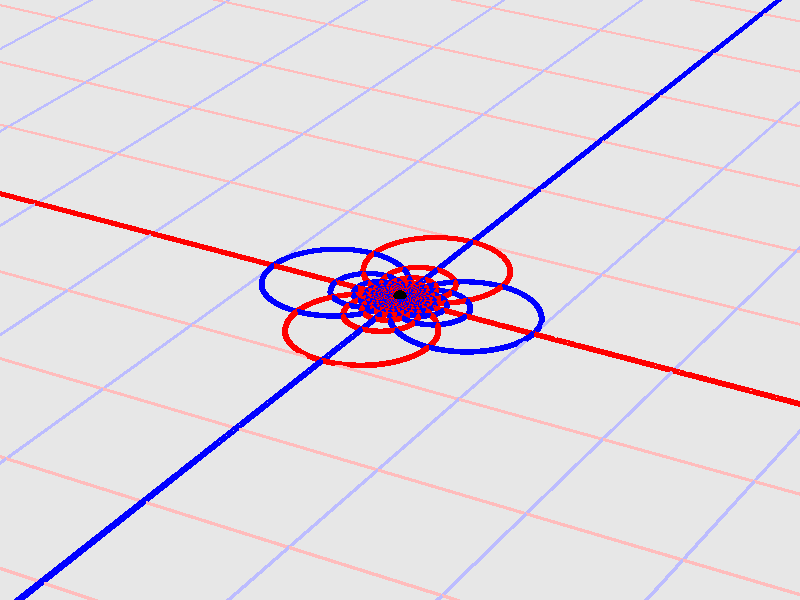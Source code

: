 #version 3.7;
global_settings{assumed_gamma 1.0}
camera{perspective location <16.275953626987476496879026, 9.396926207859083390872001, 6.840402866513374036117057> right <0.133333333333333331482962, -0.230940107675850353485814, -0.000000000000000000000000> up <-0.044429719908903583802662, -0.025651510749425152774217, 0.140953893117886280839102> direction <0.813797681349373802639491, 0.469846310392954158441370, 0.342020143325668712908083> sky <-0.296198132726023855010311, -0.171010071662834328698466, 0.939692620785908427905042> look_at <15.462155945638102139128023, 8.927079897466128954874875, 6.498382723187705600764730>}
light_source{<16.275953626987476496879026, 9.396926207859083390872001, 6.840402866513374036117057> rgb<1.0,1.0,1.0>}
background{rgb<1,1,1>}
union{object{sphere{<0.000000000000000000000000, 0.000000000000000000000000, -99999.999995399222825653851032>,100000.000000399231794290244579} pigment{rgbft<0.8,0.8,0.8,0.2,0.2>}}object{union{cylinder{<-50.000000000000000000000000, 50.000000000000000000000000, 0.000000000000000000000000>,<-50.000000000000000000000000, -50.000000000000000000000000, 0.000000000000000000000000>,0.010000000000000000208167}cylinder{<-49.000000000000000000000000, 50.000000000000000000000000, 0.000000000000000000000000>,<-49.000000000000000000000000, -50.000000000000000000000000, 0.000000000000000000000000>,0.010000000000000000208167}cylinder{<-48.000000000000000000000000, 50.000000000000000000000000, 0.000000000000000000000000>,<-48.000000000000000000000000, -50.000000000000000000000000, 0.000000000000000000000000>,0.010000000000000000208167}cylinder{<-47.000000000000000000000000, 50.000000000000000000000000, 0.000000000000000000000000>,<-47.000000000000000000000000, -50.000000000000000000000000, 0.000000000000000000000000>,0.010000000000000000208167}cylinder{<-46.000000000000000000000000, 50.000000000000000000000000, 0.000000000000000000000000>,<-46.000000000000000000000000, -50.000000000000000000000000, 0.000000000000000000000000>,0.010000000000000000208167}cylinder{<-45.000000000000000000000000, 50.000000000000000000000000, 0.000000000000000000000000>,<-45.000000000000000000000000, -50.000000000000000000000000, 0.000000000000000000000000>,0.010000000000000000208167}cylinder{<-44.000000000000000000000000, 50.000000000000000000000000, 0.000000000000000000000000>,<-44.000000000000000000000000, -50.000000000000000000000000, 0.000000000000000000000000>,0.010000000000000000208167}cylinder{<-43.000000000000000000000000, 50.000000000000000000000000, 0.000000000000000000000000>,<-43.000000000000000000000000, -50.000000000000000000000000, 0.000000000000000000000000>,0.010000000000000000208167}cylinder{<-42.000000000000000000000000, 50.000000000000000000000000, 0.000000000000000000000000>,<-42.000000000000000000000000, -50.000000000000000000000000, 0.000000000000000000000000>,0.010000000000000000208167}cylinder{<-41.000000000000000000000000, 50.000000000000000000000000, 0.000000000000000000000000>,<-41.000000000000000000000000, -50.000000000000000000000000, 0.000000000000000000000000>,0.010000000000000000208167}cylinder{<-40.000000000000000000000000, 50.000000000000000000000000, 0.000000000000000000000000>,<-40.000000000000000000000000, -50.000000000000000000000000, 0.000000000000000000000000>,0.010000000000000000208167}cylinder{<-39.000000000000000000000000, 50.000000000000000000000000, 0.000000000000000000000000>,<-39.000000000000000000000000, -50.000000000000000000000000, 0.000000000000000000000000>,0.010000000000000000208167}cylinder{<-38.000000000000000000000000, 50.000000000000000000000000, 0.000000000000000000000000>,<-38.000000000000000000000000, -50.000000000000000000000000, 0.000000000000000000000000>,0.010000000000000000208167}cylinder{<-37.000000000000000000000000, 50.000000000000000000000000, 0.000000000000000000000000>,<-37.000000000000000000000000, -50.000000000000000000000000, 0.000000000000000000000000>,0.010000000000000000208167}cylinder{<-36.000000000000000000000000, 50.000000000000000000000000, 0.000000000000000000000000>,<-36.000000000000000000000000, -50.000000000000000000000000, 0.000000000000000000000000>,0.010000000000000000208167}cylinder{<-35.000000000000000000000000, 50.000000000000000000000000, 0.000000000000000000000000>,<-35.000000000000000000000000, -50.000000000000000000000000, 0.000000000000000000000000>,0.010000000000000000208167}cylinder{<-34.000000000000000000000000, 50.000000000000000000000000, 0.000000000000000000000000>,<-34.000000000000000000000000, -50.000000000000000000000000, 0.000000000000000000000000>,0.010000000000000000208167}cylinder{<-33.000000000000000000000000, 50.000000000000000000000000, 0.000000000000000000000000>,<-33.000000000000000000000000, -50.000000000000000000000000, 0.000000000000000000000000>,0.010000000000000000208167}cylinder{<-32.000000000000000000000000, 50.000000000000000000000000, 0.000000000000000000000000>,<-32.000000000000000000000000, -50.000000000000000000000000, 0.000000000000000000000000>,0.010000000000000000208167}cylinder{<-31.000000000000000000000000, 50.000000000000000000000000, 0.000000000000000000000000>,<-31.000000000000000000000000, -50.000000000000000000000000, 0.000000000000000000000000>,0.010000000000000000208167}cylinder{<-30.000000000000000000000000, 50.000000000000000000000000, 0.000000000000000000000000>,<-30.000000000000000000000000, -50.000000000000000000000000, 0.000000000000000000000000>,0.010000000000000000208167}cylinder{<-29.000000000000000000000000, 50.000000000000000000000000, 0.000000000000000000000000>,<-29.000000000000000000000000, -50.000000000000000000000000, 0.000000000000000000000000>,0.010000000000000000208167}cylinder{<-28.000000000000000000000000, 50.000000000000000000000000, 0.000000000000000000000000>,<-28.000000000000000000000000, -50.000000000000000000000000, 0.000000000000000000000000>,0.010000000000000000208167}cylinder{<-27.000000000000000000000000, 50.000000000000000000000000, 0.000000000000000000000000>,<-27.000000000000000000000000, -50.000000000000000000000000, 0.000000000000000000000000>,0.010000000000000000208167}cylinder{<-26.000000000000000000000000, 50.000000000000000000000000, 0.000000000000000000000000>,<-26.000000000000000000000000, -50.000000000000000000000000, 0.000000000000000000000000>,0.010000000000000000208167}cylinder{<-25.000000000000000000000000, 50.000000000000000000000000, 0.000000000000000000000000>,<-25.000000000000000000000000, -50.000000000000000000000000, 0.000000000000000000000000>,0.010000000000000000208167}cylinder{<-24.000000000000000000000000, 50.000000000000000000000000, 0.000000000000000000000000>,<-24.000000000000000000000000, -50.000000000000000000000000, 0.000000000000000000000000>,0.010000000000000000208167}cylinder{<-23.000000000000000000000000, 50.000000000000000000000000, 0.000000000000000000000000>,<-23.000000000000000000000000, -50.000000000000000000000000, 0.000000000000000000000000>,0.010000000000000000208167}cylinder{<-22.000000000000000000000000, 50.000000000000000000000000, 0.000000000000000000000000>,<-22.000000000000000000000000, -50.000000000000000000000000, 0.000000000000000000000000>,0.010000000000000000208167}cylinder{<-21.000000000000000000000000, 50.000000000000000000000000, 0.000000000000000000000000>,<-21.000000000000000000000000, -50.000000000000000000000000, 0.000000000000000000000000>,0.010000000000000000208167}cylinder{<-20.000000000000000000000000, 50.000000000000000000000000, 0.000000000000000000000000>,<-20.000000000000000000000000, -50.000000000000000000000000, 0.000000000000000000000000>,0.010000000000000000208167}cylinder{<-19.000000000000000000000000, 50.000000000000000000000000, 0.000000000000000000000000>,<-19.000000000000000000000000, -50.000000000000000000000000, 0.000000000000000000000000>,0.010000000000000000208167}cylinder{<-18.000000000000000000000000, 50.000000000000000000000000, 0.000000000000000000000000>,<-18.000000000000000000000000, -50.000000000000000000000000, 0.000000000000000000000000>,0.010000000000000000208167}cylinder{<-17.000000000000000000000000, 50.000000000000000000000000, 0.000000000000000000000000>,<-17.000000000000000000000000, -50.000000000000000000000000, 0.000000000000000000000000>,0.010000000000000000208167}cylinder{<-16.000000000000000000000000, 50.000000000000000000000000, 0.000000000000000000000000>,<-16.000000000000000000000000, -50.000000000000000000000000, 0.000000000000000000000000>,0.010000000000000000208167}cylinder{<-15.000000000000000000000000, 50.000000000000000000000000, 0.000000000000000000000000>,<-15.000000000000000000000000, -50.000000000000000000000000, 0.000000000000000000000000>,0.010000000000000000208167}cylinder{<-14.000000000000000000000000, 50.000000000000000000000000, 0.000000000000000000000000>,<-14.000000000000000000000000, -50.000000000000000000000000, 0.000000000000000000000000>,0.010000000000000000208167}cylinder{<-13.000000000000000000000000, 50.000000000000000000000000, 0.000000000000000000000000>,<-13.000000000000000000000000, -50.000000000000000000000000, 0.000000000000000000000000>,0.010000000000000000208167}cylinder{<-12.000000000000000000000000, 50.000000000000000000000000, 0.000000000000000000000000>,<-12.000000000000000000000000, -50.000000000000000000000000, 0.000000000000000000000000>,0.010000000000000000208167}cylinder{<-11.000000000000000000000000, 50.000000000000000000000000, 0.000000000000000000000000>,<-11.000000000000000000000000, -50.000000000000000000000000, 0.000000000000000000000000>,0.010000000000000000208167}cylinder{<-10.000000000000000000000000, 50.000000000000000000000000, 0.000000000000000000000000>,<-10.000000000000000000000000, -50.000000000000000000000000, 0.000000000000000000000000>,0.010000000000000000208167}cylinder{<-9.000000000000000000000000, 50.000000000000000000000000, 0.000000000000000000000000>,<-9.000000000000000000000000, -50.000000000000000000000000, 0.000000000000000000000000>,0.010000000000000000208167}cylinder{<-8.000000000000000000000000, 50.000000000000000000000000, 0.000000000000000000000000>,<-8.000000000000000000000000, -50.000000000000000000000000, 0.000000000000000000000000>,0.010000000000000000208167}cylinder{<-7.000000000000000000000000, 50.000000000000000000000000, 0.000000000000000000000000>,<-7.000000000000000000000000, -50.000000000000000000000000, 0.000000000000000000000000>,0.010000000000000000208167}cylinder{<-6.000000000000000000000000, 50.000000000000000000000000, 0.000000000000000000000000>,<-6.000000000000000000000000, -50.000000000000000000000000, 0.000000000000000000000000>,0.010000000000000000208167}cylinder{<-5.000000000000000000000000, 50.000000000000000000000000, 0.000000000000000000000000>,<-5.000000000000000000000000, -50.000000000000000000000000, 0.000000000000000000000000>,0.010000000000000000208167}cylinder{<-4.000000000000000000000000, 50.000000000000000000000000, 0.000000000000000000000000>,<-4.000000000000000000000000, -50.000000000000000000000000, 0.000000000000000000000000>,0.010000000000000000208167}cylinder{<-3.000000000000000000000000, 50.000000000000000000000000, 0.000000000000000000000000>,<-3.000000000000000000000000, -50.000000000000000000000000, 0.000000000000000000000000>,0.010000000000000000208167}cylinder{<-2.000000000000000000000000, 50.000000000000000000000000, 0.000000000000000000000000>,<-2.000000000000000000000000, -50.000000000000000000000000, 0.000000000000000000000000>,0.010000000000000000208167}cylinder{<-1.000000000000000000000000, 50.000000000000000000000000, 0.000000000000000000000000>,<-1.000000000000000000000000, -50.000000000000000000000000, 0.000000000000000000000000>,0.010000000000000000208167}cylinder{<0.000000000000000000000000, 50.000000000000000000000000, 0.000000000000000000000000>,<0.000000000000000000000000, -50.000000000000000000000000, 0.000000000000000000000000>,0.010000000000000000208167}cylinder{<1.000000000000000000000000, 50.000000000000000000000000, 0.000000000000000000000000>,<1.000000000000000000000000, -50.000000000000000000000000, 0.000000000000000000000000>,0.010000000000000000208167}cylinder{<2.000000000000000000000000, 50.000000000000000000000000, 0.000000000000000000000000>,<2.000000000000000000000000, -50.000000000000000000000000, 0.000000000000000000000000>,0.010000000000000000208167}cylinder{<3.000000000000000000000000, 50.000000000000000000000000, 0.000000000000000000000000>,<3.000000000000000000000000, -50.000000000000000000000000, 0.000000000000000000000000>,0.010000000000000000208167}cylinder{<4.000000000000000000000000, 50.000000000000000000000000, 0.000000000000000000000000>,<4.000000000000000000000000, -50.000000000000000000000000, 0.000000000000000000000000>,0.010000000000000000208167}cylinder{<5.000000000000000000000000, 50.000000000000000000000000, 0.000000000000000000000000>,<5.000000000000000000000000, -50.000000000000000000000000, 0.000000000000000000000000>,0.010000000000000000208167}cylinder{<6.000000000000000000000000, 50.000000000000000000000000, 0.000000000000000000000000>,<6.000000000000000000000000, -50.000000000000000000000000, 0.000000000000000000000000>,0.010000000000000000208167}cylinder{<7.000000000000000000000000, 50.000000000000000000000000, 0.000000000000000000000000>,<7.000000000000000000000000, -50.000000000000000000000000, 0.000000000000000000000000>,0.010000000000000000208167}cylinder{<8.000000000000000000000000, 50.000000000000000000000000, 0.000000000000000000000000>,<8.000000000000000000000000, -50.000000000000000000000000, 0.000000000000000000000000>,0.010000000000000000208167}cylinder{<9.000000000000000000000000, 50.000000000000000000000000, 0.000000000000000000000000>,<9.000000000000000000000000, -50.000000000000000000000000, 0.000000000000000000000000>,0.010000000000000000208167}cylinder{<10.000000000000000000000000, 50.000000000000000000000000, 0.000000000000000000000000>,<10.000000000000000000000000, -50.000000000000000000000000, 0.000000000000000000000000>,0.010000000000000000208167}cylinder{<11.000000000000000000000000, 50.000000000000000000000000, 0.000000000000000000000000>,<11.000000000000000000000000, -50.000000000000000000000000, 0.000000000000000000000000>,0.010000000000000000208167}cylinder{<12.000000000000000000000000, 50.000000000000000000000000, 0.000000000000000000000000>,<12.000000000000000000000000, -50.000000000000000000000000, 0.000000000000000000000000>,0.010000000000000000208167}cylinder{<13.000000000000000000000000, 50.000000000000000000000000, 0.000000000000000000000000>,<13.000000000000000000000000, -50.000000000000000000000000, 0.000000000000000000000000>,0.010000000000000000208167}cylinder{<14.000000000000000000000000, 50.000000000000000000000000, 0.000000000000000000000000>,<14.000000000000000000000000, -50.000000000000000000000000, 0.000000000000000000000000>,0.010000000000000000208167}cylinder{<15.000000000000000000000000, 50.000000000000000000000000, 0.000000000000000000000000>,<15.000000000000000000000000, -50.000000000000000000000000, 0.000000000000000000000000>,0.010000000000000000208167}cylinder{<16.000000000000000000000000, 50.000000000000000000000000, 0.000000000000000000000000>,<16.000000000000000000000000, -50.000000000000000000000000, 0.000000000000000000000000>,0.010000000000000000208167}cylinder{<17.000000000000000000000000, 50.000000000000000000000000, 0.000000000000000000000000>,<17.000000000000000000000000, -50.000000000000000000000000, 0.000000000000000000000000>,0.010000000000000000208167}cylinder{<18.000000000000000000000000, 50.000000000000000000000000, 0.000000000000000000000000>,<18.000000000000000000000000, -50.000000000000000000000000, 0.000000000000000000000000>,0.010000000000000000208167}cylinder{<19.000000000000000000000000, 50.000000000000000000000000, 0.000000000000000000000000>,<19.000000000000000000000000, -50.000000000000000000000000, 0.000000000000000000000000>,0.010000000000000000208167}cylinder{<20.000000000000000000000000, 50.000000000000000000000000, 0.000000000000000000000000>,<20.000000000000000000000000, -50.000000000000000000000000, 0.000000000000000000000000>,0.010000000000000000208167}cylinder{<21.000000000000000000000000, 50.000000000000000000000000, 0.000000000000000000000000>,<21.000000000000000000000000, -50.000000000000000000000000, 0.000000000000000000000000>,0.010000000000000000208167}cylinder{<22.000000000000000000000000, 50.000000000000000000000000, 0.000000000000000000000000>,<22.000000000000000000000000, -50.000000000000000000000000, 0.000000000000000000000000>,0.010000000000000000208167}cylinder{<23.000000000000000000000000, 50.000000000000000000000000, 0.000000000000000000000000>,<23.000000000000000000000000, -50.000000000000000000000000, 0.000000000000000000000000>,0.010000000000000000208167}cylinder{<24.000000000000000000000000, 50.000000000000000000000000, 0.000000000000000000000000>,<24.000000000000000000000000, -50.000000000000000000000000, 0.000000000000000000000000>,0.010000000000000000208167}cylinder{<25.000000000000000000000000, 50.000000000000000000000000, 0.000000000000000000000000>,<25.000000000000000000000000, -50.000000000000000000000000, 0.000000000000000000000000>,0.010000000000000000208167}cylinder{<26.000000000000000000000000, 50.000000000000000000000000, 0.000000000000000000000000>,<26.000000000000000000000000, -50.000000000000000000000000, 0.000000000000000000000000>,0.010000000000000000208167}cylinder{<27.000000000000000000000000, 50.000000000000000000000000, 0.000000000000000000000000>,<27.000000000000000000000000, -50.000000000000000000000000, 0.000000000000000000000000>,0.010000000000000000208167}cylinder{<28.000000000000000000000000, 50.000000000000000000000000, 0.000000000000000000000000>,<28.000000000000000000000000, -50.000000000000000000000000, 0.000000000000000000000000>,0.010000000000000000208167}cylinder{<29.000000000000000000000000, 50.000000000000000000000000, 0.000000000000000000000000>,<29.000000000000000000000000, -50.000000000000000000000000, 0.000000000000000000000000>,0.010000000000000000208167}cylinder{<30.000000000000000000000000, 50.000000000000000000000000, 0.000000000000000000000000>,<30.000000000000000000000000, -50.000000000000000000000000, 0.000000000000000000000000>,0.010000000000000000208167}cylinder{<31.000000000000000000000000, 50.000000000000000000000000, 0.000000000000000000000000>,<31.000000000000000000000000, -50.000000000000000000000000, 0.000000000000000000000000>,0.010000000000000000208167}cylinder{<32.000000000000000000000000, 50.000000000000000000000000, 0.000000000000000000000000>,<32.000000000000000000000000, -50.000000000000000000000000, 0.000000000000000000000000>,0.010000000000000000208167}cylinder{<33.000000000000000000000000, 50.000000000000000000000000, 0.000000000000000000000000>,<33.000000000000000000000000, -50.000000000000000000000000, 0.000000000000000000000000>,0.010000000000000000208167}cylinder{<34.000000000000000000000000, 50.000000000000000000000000, 0.000000000000000000000000>,<34.000000000000000000000000, -50.000000000000000000000000, 0.000000000000000000000000>,0.010000000000000000208167}cylinder{<35.000000000000000000000000, 50.000000000000000000000000, 0.000000000000000000000000>,<35.000000000000000000000000, -50.000000000000000000000000, 0.000000000000000000000000>,0.010000000000000000208167}cylinder{<36.000000000000000000000000, 50.000000000000000000000000, 0.000000000000000000000000>,<36.000000000000000000000000, -50.000000000000000000000000, 0.000000000000000000000000>,0.010000000000000000208167}cylinder{<37.000000000000000000000000, 50.000000000000000000000000, 0.000000000000000000000000>,<37.000000000000000000000000, -50.000000000000000000000000, 0.000000000000000000000000>,0.010000000000000000208167}cylinder{<38.000000000000000000000000, 50.000000000000000000000000, 0.000000000000000000000000>,<38.000000000000000000000000, -50.000000000000000000000000, 0.000000000000000000000000>,0.010000000000000000208167}cylinder{<39.000000000000000000000000, 50.000000000000000000000000, 0.000000000000000000000000>,<39.000000000000000000000000, -50.000000000000000000000000, 0.000000000000000000000000>,0.010000000000000000208167}cylinder{<40.000000000000000000000000, 50.000000000000000000000000, 0.000000000000000000000000>,<40.000000000000000000000000, -50.000000000000000000000000, 0.000000000000000000000000>,0.010000000000000000208167}cylinder{<41.000000000000000000000000, 50.000000000000000000000000, 0.000000000000000000000000>,<41.000000000000000000000000, -50.000000000000000000000000, 0.000000000000000000000000>,0.010000000000000000208167}cylinder{<42.000000000000000000000000, 50.000000000000000000000000, 0.000000000000000000000000>,<42.000000000000000000000000, -50.000000000000000000000000, 0.000000000000000000000000>,0.010000000000000000208167}cylinder{<43.000000000000000000000000, 50.000000000000000000000000, 0.000000000000000000000000>,<43.000000000000000000000000, -50.000000000000000000000000, 0.000000000000000000000000>,0.010000000000000000208167}cylinder{<44.000000000000000000000000, 50.000000000000000000000000, 0.000000000000000000000000>,<44.000000000000000000000000, -50.000000000000000000000000, 0.000000000000000000000000>,0.010000000000000000208167}cylinder{<45.000000000000000000000000, 50.000000000000000000000000, 0.000000000000000000000000>,<45.000000000000000000000000, -50.000000000000000000000000, 0.000000000000000000000000>,0.010000000000000000208167}cylinder{<46.000000000000000000000000, 50.000000000000000000000000, 0.000000000000000000000000>,<46.000000000000000000000000, -50.000000000000000000000000, 0.000000000000000000000000>,0.010000000000000000208167}cylinder{<47.000000000000000000000000, 50.000000000000000000000000, 0.000000000000000000000000>,<47.000000000000000000000000, -50.000000000000000000000000, 0.000000000000000000000000>,0.010000000000000000208167}cylinder{<48.000000000000000000000000, 50.000000000000000000000000, 0.000000000000000000000000>,<48.000000000000000000000000, -50.000000000000000000000000, 0.000000000000000000000000>,0.010000000000000000208167}cylinder{<49.000000000000000000000000, 50.000000000000000000000000, 0.000000000000000000000000>,<49.000000000000000000000000, -50.000000000000000000000000, 0.000000000000000000000000>,0.010000000000000000208167}cylinder{<50.000000000000000000000000, 50.000000000000000000000000, 0.000000000000000000000000>,<50.000000000000000000000000, -50.000000000000000000000000, 0.000000000000000000000000>,0.010000000000000000208167}} pigment{rgb<1.0,0.5,0.5>}}object{union{cylinder{<50.000000000000000000000000, -50.000000000000000000000000, 0.000000000000000000000000>,<-50.000000000000000000000000, -50.000000000000000000000000, 0.000000000000000000000000>,0.010000000000000000208167}cylinder{<50.000000000000000000000000, -49.000000000000000000000000, 0.000000000000000000000000>,<-50.000000000000000000000000, -49.000000000000000000000000, 0.000000000000000000000000>,0.010000000000000000208167}cylinder{<50.000000000000000000000000, -48.000000000000000000000000, 0.000000000000000000000000>,<-50.000000000000000000000000, -48.000000000000000000000000, 0.000000000000000000000000>,0.010000000000000000208167}cylinder{<50.000000000000000000000000, -47.000000000000000000000000, 0.000000000000000000000000>,<-50.000000000000000000000000, -47.000000000000000000000000, 0.000000000000000000000000>,0.010000000000000000208167}cylinder{<50.000000000000000000000000, -46.000000000000000000000000, 0.000000000000000000000000>,<-50.000000000000000000000000, -46.000000000000000000000000, 0.000000000000000000000000>,0.010000000000000000208167}cylinder{<50.000000000000000000000000, -45.000000000000000000000000, 0.000000000000000000000000>,<-50.000000000000000000000000, -45.000000000000000000000000, 0.000000000000000000000000>,0.010000000000000000208167}cylinder{<50.000000000000000000000000, -44.000000000000000000000000, 0.000000000000000000000000>,<-50.000000000000000000000000, -44.000000000000000000000000, 0.000000000000000000000000>,0.010000000000000000208167}cylinder{<50.000000000000000000000000, -43.000000000000000000000000, 0.000000000000000000000000>,<-50.000000000000000000000000, -43.000000000000000000000000, 0.000000000000000000000000>,0.010000000000000000208167}cylinder{<50.000000000000000000000000, -42.000000000000000000000000, 0.000000000000000000000000>,<-50.000000000000000000000000, -42.000000000000000000000000, 0.000000000000000000000000>,0.010000000000000000208167}cylinder{<50.000000000000000000000000, -41.000000000000000000000000, 0.000000000000000000000000>,<-50.000000000000000000000000, -41.000000000000000000000000, 0.000000000000000000000000>,0.010000000000000000208167}cylinder{<50.000000000000000000000000, -40.000000000000000000000000, 0.000000000000000000000000>,<-50.000000000000000000000000, -40.000000000000000000000000, 0.000000000000000000000000>,0.010000000000000000208167}cylinder{<50.000000000000000000000000, -39.000000000000000000000000, 0.000000000000000000000000>,<-50.000000000000000000000000, -39.000000000000000000000000, 0.000000000000000000000000>,0.010000000000000000208167}cylinder{<50.000000000000000000000000, -38.000000000000000000000000, 0.000000000000000000000000>,<-50.000000000000000000000000, -38.000000000000000000000000, 0.000000000000000000000000>,0.010000000000000000208167}cylinder{<50.000000000000000000000000, -37.000000000000000000000000, 0.000000000000000000000000>,<-50.000000000000000000000000, -37.000000000000000000000000, 0.000000000000000000000000>,0.010000000000000000208167}cylinder{<50.000000000000000000000000, -36.000000000000000000000000, 0.000000000000000000000000>,<-50.000000000000000000000000, -36.000000000000000000000000, 0.000000000000000000000000>,0.010000000000000000208167}cylinder{<50.000000000000000000000000, -35.000000000000000000000000, 0.000000000000000000000000>,<-50.000000000000000000000000, -35.000000000000000000000000, 0.000000000000000000000000>,0.010000000000000000208167}cylinder{<50.000000000000000000000000, -34.000000000000000000000000, 0.000000000000000000000000>,<-50.000000000000000000000000, -34.000000000000000000000000, 0.000000000000000000000000>,0.010000000000000000208167}cylinder{<50.000000000000000000000000, -33.000000000000000000000000, 0.000000000000000000000000>,<-50.000000000000000000000000, -33.000000000000000000000000, 0.000000000000000000000000>,0.010000000000000000208167}cylinder{<50.000000000000000000000000, -32.000000000000000000000000, 0.000000000000000000000000>,<-50.000000000000000000000000, -32.000000000000000000000000, 0.000000000000000000000000>,0.010000000000000000208167}cylinder{<50.000000000000000000000000, -31.000000000000000000000000, 0.000000000000000000000000>,<-50.000000000000000000000000, -31.000000000000000000000000, 0.000000000000000000000000>,0.010000000000000000208167}cylinder{<50.000000000000000000000000, -30.000000000000000000000000, 0.000000000000000000000000>,<-50.000000000000000000000000, -30.000000000000000000000000, 0.000000000000000000000000>,0.010000000000000000208167}cylinder{<50.000000000000000000000000, -29.000000000000000000000000, 0.000000000000000000000000>,<-50.000000000000000000000000, -29.000000000000000000000000, 0.000000000000000000000000>,0.010000000000000000208167}cylinder{<50.000000000000000000000000, -28.000000000000000000000000, 0.000000000000000000000000>,<-50.000000000000000000000000, -28.000000000000000000000000, 0.000000000000000000000000>,0.010000000000000000208167}cylinder{<50.000000000000000000000000, -27.000000000000000000000000, 0.000000000000000000000000>,<-50.000000000000000000000000, -27.000000000000000000000000, 0.000000000000000000000000>,0.010000000000000000208167}cylinder{<50.000000000000000000000000, -26.000000000000000000000000, 0.000000000000000000000000>,<-50.000000000000000000000000, -26.000000000000000000000000, 0.000000000000000000000000>,0.010000000000000000208167}cylinder{<50.000000000000000000000000, -25.000000000000000000000000, 0.000000000000000000000000>,<-50.000000000000000000000000, -25.000000000000000000000000, 0.000000000000000000000000>,0.010000000000000000208167}cylinder{<50.000000000000000000000000, -24.000000000000000000000000, 0.000000000000000000000000>,<-50.000000000000000000000000, -24.000000000000000000000000, 0.000000000000000000000000>,0.010000000000000000208167}cylinder{<50.000000000000000000000000, -23.000000000000000000000000, 0.000000000000000000000000>,<-50.000000000000000000000000, -23.000000000000000000000000, 0.000000000000000000000000>,0.010000000000000000208167}cylinder{<50.000000000000000000000000, -22.000000000000000000000000, 0.000000000000000000000000>,<-50.000000000000000000000000, -22.000000000000000000000000, 0.000000000000000000000000>,0.010000000000000000208167}cylinder{<50.000000000000000000000000, -21.000000000000000000000000, 0.000000000000000000000000>,<-50.000000000000000000000000, -21.000000000000000000000000, 0.000000000000000000000000>,0.010000000000000000208167}cylinder{<50.000000000000000000000000, -20.000000000000000000000000, 0.000000000000000000000000>,<-50.000000000000000000000000, -20.000000000000000000000000, 0.000000000000000000000000>,0.010000000000000000208167}cylinder{<50.000000000000000000000000, -19.000000000000000000000000, 0.000000000000000000000000>,<-50.000000000000000000000000, -19.000000000000000000000000, 0.000000000000000000000000>,0.010000000000000000208167}cylinder{<50.000000000000000000000000, -18.000000000000000000000000, 0.000000000000000000000000>,<-50.000000000000000000000000, -18.000000000000000000000000, 0.000000000000000000000000>,0.010000000000000000208167}cylinder{<50.000000000000000000000000, -17.000000000000000000000000, 0.000000000000000000000000>,<-50.000000000000000000000000, -17.000000000000000000000000, 0.000000000000000000000000>,0.010000000000000000208167}cylinder{<50.000000000000000000000000, -16.000000000000000000000000, 0.000000000000000000000000>,<-50.000000000000000000000000, -16.000000000000000000000000, 0.000000000000000000000000>,0.010000000000000000208167}cylinder{<50.000000000000000000000000, -15.000000000000000000000000, 0.000000000000000000000000>,<-50.000000000000000000000000, -15.000000000000000000000000, 0.000000000000000000000000>,0.010000000000000000208167}cylinder{<50.000000000000000000000000, -14.000000000000000000000000, 0.000000000000000000000000>,<-50.000000000000000000000000, -14.000000000000000000000000, 0.000000000000000000000000>,0.010000000000000000208167}cylinder{<50.000000000000000000000000, -13.000000000000000000000000, 0.000000000000000000000000>,<-50.000000000000000000000000, -13.000000000000000000000000, 0.000000000000000000000000>,0.010000000000000000208167}cylinder{<50.000000000000000000000000, -12.000000000000000000000000, 0.000000000000000000000000>,<-50.000000000000000000000000, -12.000000000000000000000000, 0.000000000000000000000000>,0.010000000000000000208167}cylinder{<50.000000000000000000000000, -11.000000000000000000000000, 0.000000000000000000000000>,<-50.000000000000000000000000, -11.000000000000000000000000, 0.000000000000000000000000>,0.010000000000000000208167}cylinder{<50.000000000000000000000000, -10.000000000000000000000000, 0.000000000000000000000000>,<-50.000000000000000000000000, -10.000000000000000000000000, 0.000000000000000000000000>,0.010000000000000000208167}cylinder{<50.000000000000000000000000, -9.000000000000000000000000, 0.000000000000000000000000>,<-50.000000000000000000000000, -9.000000000000000000000000, 0.000000000000000000000000>,0.010000000000000000208167}cylinder{<50.000000000000000000000000, -8.000000000000000000000000, 0.000000000000000000000000>,<-50.000000000000000000000000, -8.000000000000000000000000, 0.000000000000000000000000>,0.010000000000000000208167}cylinder{<50.000000000000000000000000, -7.000000000000000000000000, 0.000000000000000000000000>,<-50.000000000000000000000000, -7.000000000000000000000000, 0.000000000000000000000000>,0.010000000000000000208167}cylinder{<50.000000000000000000000000, -6.000000000000000000000000, 0.000000000000000000000000>,<-50.000000000000000000000000, -6.000000000000000000000000, 0.000000000000000000000000>,0.010000000000000000208167}cylinder{<50.000000000000000000000000, -5.000000000000000000000000, 0.000000000000000000000000>,<-50.000000000000000000000000, -5.000000000000000000000000, 0.000000000000000000000000>,0.010000000000000000208167}cylinder{<50.000000000000000000000000, -4.000000000000000000000000, 0.000000000000000000000000>,<-50.000000000000000000000000, -4.000000000000000000000000, 0.000000000000000000000000>,0.010000000000000000208167}cylinder{<50.000000000000000000000000, -3.000000000000000000000000, 0.000000000000000000000000>,<-50.000000000000000000000000, -3.000000000000000000000000, 0.000000000000000000000000>,0.010000000000000000208167}cylinder{<50.000000000000000000000000, -2.000000000000000000000000, 0.000000000000000000000000>,<-50.000000000000000000000000, -2.000000000000000000000000, 0.000000000000000000000000>,0.010000000000000000208167}cylinder{<50.000000000000000000000000, -1.000000000000000000000000, 0.000000000000000000000000>,<-50.000000000000000000000000, -1.000000000000000000000000, 0.000000000000000000000000>,0.010000000000000000208167}cylinder{<50.000000000000000000000000, 0.000000000000000000000000, 0.000000000000000000000000>,<-50.000000000000000000000000, 0.000000000000000000000000, 0.000000000000000000000000>,0.010000000000000000208167}cylinder{<50.000000000000000000000000, 1.000000000000000000000000, 0.000000000000000000000000>,<-50.000000000000000000000000, 1.000000000000000000000000, 0.000000000000000000000000>,0.010000000000000000208167}cylinder{<50.000000000000000000000000, 2.000000000000000000000000, 0.000000000000000000000000>,<-50.000000000000000000000000, 2.000000000000000000000000, 0.000000000000000000000000>,0.010000000000000000208167}cylinder{<50.000000000000000000000000, 3.000000000000000000000000, 0.000000000000000000000000>,<-50.000000000000000000000000, 3.000000000000000000000000, 0.000000000000000000000000>,0.010000000000000000208167}cylinder{<50.000000000000000000000000, 4.000000000000000000000000, 0.000000000000000000000000>,<-50.000000000000000000000000, 4.000000000000000000000000, 0.000000000000000000000000>,0.010000000000000000208167}cylinder{<50.000000000000000000000000, 5.000000000000000000000000, 0.000000000000000000000000>,<-50.000000000000000000000000, 5.000000000000000000000000, 0.000000000000000000000000>,0.010000000000000000208167}cylinder{<50.000000000000000000000000, 6.000000000000000000000000, 0.000000000000000000000000>,<-50.000000000000000000000000, 6.000000000000000000000000, 0.000000000000000000000000>,0.010000000000000000208167}cylinder{<50.000000000000000000000000, 7.000000000000000000000000, 0.000000000000000000000000>,<-50.000000000000000000000000, 7.000000000000000000000000, 0.000000000000000000000000>,0.010000000000000000208167}cylinder{<50.000000000000000000000000, 8.000000000000000000000000, 0.000000000000000000000000>,<-50.000000000000000000000000, 8.000000000000000000000000, 0.000000000000000000000000>,0.010000000000000000208167}cylinder{<50.000000000000000000000000, 9.000000000000000000000000, 0.000000000000000000000000>,<-50.000000000000000000000000, 9.000000000000000000000000, 0.000000000000000000000000>,0.010000000000000000208167}cylinder{<50.000000000000000000000000, 10.000000000000000000000000, 0.000000000000000000000000>,<-50.000000000000000000000000, 10.000000000000000000000000, 0.000000000000000000000000>,0.010000000000000000208167}cylinder{<50.000000000000000000000000, 11.000000000000000000000000, 0.000000000000000000000000>,<-50.000000000000000000000000, 11.000000000000000000000000, 0.000000000000000000000000>,0.010000000000000000208167}cylinder{<50.000000000000000000000000, 12.000000000000000000000000, 0.000000000000000000000000>,<-50.000000000000000000000000, 12.000000000000000000000000, 0.000000000000000000000000>,0.010000000000000000208167}cylinder{<50.000000000000000000000000, 13.000000000000000000000000, 0.000000000000000000000000>,<-50.000000000000000000000000, 13.000000000000000000000000, 0.000000000000000000000000>,0.010000000000000000208167}cylinder{<50.000000000000000000000000, 14.000000000000000000000000, 0.000000000000000000000000>,<-50.000000000000000000000000, 14.000000000000000000000000, 0.000000000000000000000000>,0.010000000000000000208167}cylinder{<50.000000000000000000000000, 15.000000000000000000000000, 0.000000000000000000000000>,<-50.000000000000000000000000, 15.000000000000000000000000, 0.000000000000000000000000>,0.010000000000000000208167}cylinder{<50.000000000000000000000000, 16.000000000000000000000000, 0.000000000000000000000000>,<-50.000000000000000000000000, 16.000000000000000000000000, 0.000000000000000000000000>,0.010000000000000000208167}cylinder{<50.000000000000000000000000, 17.000000000000000000000000, 0.000000000000000000000000>,<-50.000000000000000000000000, 17.000000000000000000000000, 0.000000000000000000000000>,0.010000000000000000208167}cylinder{<50.000000000000000000000000, 18.000000000000000000000000, 0.000000000000000000000000>,<-50.000000000000000000000000, 18.000000000000000000000000, 0.000000000000000000000000>,0.010000000000000000208167}cylinder{<50.000000000000000000000000, 19.000000000000000000000000, 0.000000000000000000000000>,<-50.000000000000000000000000, 19.000000000000000000000000, 0.000000000000000000000000>,0.010000000000000000208167}cylinder{<50.000000000000000000000000, 20.000000000000000000000000, 0.000000000000000000000000>,<-50.000000000000000000000000, 20.000000000000000000000000, 0.000000000000000000000000>,0.010000000000000000208167}cylinder{<50.000000000000000000000000, 21.000000000000000000000000, 0.000000000000000000000000>,<-50.000000000000000000000000, 21.000000000000000000000000, 0.000000000000000000000000>,0.010000000000000000208167}cylinder{<50.000000000000000000000000, 22.000000000000000000000000, 0.000000000000000000000000>,<-50.000000000000000000000000, 22.000000000000000000000000, 0.000000000000000000000000>,0.010000000000000000208167}cylinder{<50.000000000000000000000000, 23.000000000000000000000000, 0.000000000000000000000000>,<-50.000000000000000000000000, 23.000000000000000000000000, 0.000000000000000000000000>,0.010000000000000000208167}cylinder{<50.000000000000000000000000, 24.000000000000000000000000, 0.000000000000000000000000>,<-50.000000000000000000000000, 24.000000000000000000000000, 0.000000000000000000000000>,0.010000000000000000208167}cylinder{<50.000000000000000000000000, 25.000000000000000000000000, 0.000000000000000000000000>,<-50.000000000000000000000000, 25.000000000000000000000000, 0.000000000000000000000000>,0.010000000000000000208167}cylinder{<50.000000000000000000000000, 26.000000000000000000000000, 0.000000000000000000000000>,<-50.000000000000000000000000, 26.000000000000000000000000, 0.000000000000000000000000>,0.010000000000000000208167}cylinder{<50.000000000000000000000000, 27.000000000000000000000000, 0.000000000000000000000000>,<-50.000000000000000000000000, 27.000000000000000000000000, 0.000000000000000000000000>,0.010000000000000000208167}cylinder{<50.000000000000000000000000, 28.000000000000000000000000, 0.000000000000000000000000>,<-50.000000000000000000000000, 28.000000000000000000000000, 0.000000000000000000000000>,0.010000000000000000208167}cylinder{<50.000000000000000000000000, 29.000000000000000000000000, 0.000000000000000000000000>,<-50.000000000000000000000000, 29.000000000000000000000000, 0.000000000000000000000000>,0.010000000000000000208167}cylinder{<50.000000000000000000000000, 30.000000000000000000000000, 0.000000000000000000000000>,<-50.000000000000000000000000, 30.000000000000000000000000, 0.000000000000000000000000>,0.010000000000000000208167}cylinder{<50.000000000000000000000000, 31.000000000000000000000000, 0.000000000000000000000000>,<-50.000000000000000000000000, 31.000000000000000000000000, 0.000000000000000000000000>,0.010000000000000000208167}cylinder{<50.000000000000000000000000, 32.000000000000000000000000, 0.000000000000000000000000>,<-50.000000000000000000000000, 32.000000000000000000000000, 0.000000000000000000000000>,0.010000000000000000208167}cylinder{<50.000000000000000000000000, 33.000000000000000000000000, 0.000000000000000000000000>,<-50.000000000000000000000000, 33.000000000000000000000000, 0.000000000000000000000000>,0.010000000000000000208167}cylinder{<50.000000000000000000000000, 34.000000000000000000000000, 0.000000000000000000000000>,<-50.000000000000000000000000, 34.000000000000000000000000, 0.000000000000000000000000>,0.010000000000000000208167}cylinder{<50.000000000000000000000000, 35.000000000000000000000000, 0.000000000000000000000000>,<-50.000000000000000000000000, 35.000000000000000000000000, 0.000000000000000000000000>,0.010000000000000000208167}cylinder{<50.000000000000000000000000, 36.000000000000000000000000, 0.000000000000000000000000>,<-50.000000000000000000000000, 36.000000000000000000000000, 0.000000000000000000000000>,0.010000000000000000208167}cylinder{<50.000000000000000000000000, 37.000000000000000000000000, 0.000000000000000000000000>,<-50.000000000000000000000000, 37.000000000000000000000000, 0.000000000000000000000000>,0.010000000000000000208167}cylinder{<50.000000000000000000000000, 38.000000000000000000000000, 0.000000000000000000000000>,<-50.000000000000000000000000, 38.000000000000000000000000, 0.000000000000000000000000>,0.010000000000000000208167}cylinder{<50.000000000000000000000000, 39.000000000000000000000000, 0.000000000000000000000000>,<-50.000000000000000000000000, 39.000000000000000000000000, 0.000000000000000000000000>,0.010000000000000000208167}cylinder{<50.000000000000000000000000, 40.000000000000000000000000, 0.000000000000000000000000>,<-50.000000000000000000000000, 40.000000000000000000000000, 0.000000000000000000000000>,0.010000000000000000208167}cylinder{<50.000000000000000000000000, 41.000000000000000000000000, 0.000000000000000000000000>,<-50.000000000000000000000000, 41.000000000000000000000000, 0.000000000000000000000000>,0.010000000000000000208167}cylinder{<50.000000000000000000000000, 42.000000000000000000000000, 0.000000000000000000000000>,<-50.000000000000000000000000, 42.000000000000000000000000, 0.000000000000000000000000>,0.010000000000000000208167}cylinder{<50.000000000000000000000000, 43.000000000000000000000000, 0.000000000000000000000000>,<-50.000000000000000000000000, 43.000000000000000000000000, 0.000000000000000000000000>,0.010000000000000000208167}cylinder{<50.000000000000000000000000, 44.000000000000000000000000, 0.000000000000000000000000>,<-50.000000000000000000000000, 44.000000000000000000000000, 0.000000000000000000000000>,0.010000000000000000208167}cylinder{<50.000000000000000000000000, 45.000000000000000000000000, 0.000000000000000000000000>,<-50.000000000000000000000000, 45.000000000000000000000000, 0.000000000000000000000000>,0.010000000000000000208167}cylinder{<50.000000000000000000000000, 46.000000000000000000000000, 0.000000000000000000000000>,<-50.000000000000000000000000, 46.000000000000000000000000, 0.000000000000000000000000>,0.010000000000000000208167}cylinder{<50.000000000000000000000000, 47.000000000000000000000000, 0.000000000000000000000000>,<-50.000000000000000000000000, 47.000000000000000000000000, 0.000000000000000000000000>,0.010000000000000000208167}cylinder{<50.000000000000000000000000, 48.000000000000000000000000, 0.000000000000000000000000>,<-50.000000000000000000000000, 48.000000000000000000000000, 0.000000000000000000000000>,0.010000000000000000208167}cylinder{<50.000000000000000000000000, 49.000000000000000000000000, 0.000000000000000000000000>,<-50.000000000000000000000000, 49.000000000000000000000000, 0.000000000000000000000000>,0.010000000000000000208167}cylinder{<50.000000000000000000000000, 50.000000000000000000000000, 0.000000000000000000000000>,<-50.000000000000000000000000, 50.000000000000000000000000, 0.000000000000000000000000>,0.010000000000000000208167}} pigment{rgb<0.5,0.5,1.0>}}sphere{<0.000000000000000000000000, 0.000000000000000000000000, 0.000004999994416721165180>,0.050000000000000002775558}object{union{object{torus{0.010000000000190406926337,0.020000000000000000416334} matrix <0.000000000000000000000000, -1.000000000000000000000000, 0.000000000000000000000000, 0.000000000000000000000000, 0.000000000000000000000000, -1.000000000000000000000000, 1.000000000000000000000000, 0.000000000000000000000000, 0.000000000000000000000000, -0.010000000000186921866874, 0.000000000000000000000000, 0.000004998000804334814547>}object{torus{0.010204081632843305799119,0.020000000000000000416334} matrix <0.000000000000000000000000, -1.000000000000000000000000, 0.000000000000000000000000, 0.000000000000000000000000, 0.000000000000000000000000, -1.000000000000000000000000, 1.000000000000000000000000, 0.000000000000000000000000, 0.000000000000000000000000, -0.010204081632847840366285, 0.000000000000000000000000, 0.000004997913492843995764>}object{torus{0.010416666666863031581736,0.020000000000000000416334} matrix <0.000000000000000000000000, -1.000000000000000000000000, 0.000000000000000000000000, 0.000000000000000000000000, 0.000000000000000000000000, -1.000000000000000000000000, 1.000000000000000000000000, 0.000000000000000000000000, 0.000000000000000000000000, -0.010416666666863338627791, 0.000000000000000000000000, 0.000004997826181352160542>}object{torus{0.010638297872545023764479,0.020000000000000000416334} matrix <0.000000000000000000000000, -1.000000000000000000000000, 0.000000000000000000000000, 0.000000000000000000000000, 0.000000000000000000000000, -1.000000000000000000000000, 1.000000000000000000000000, 0.000000000000000000000000, 0.000000000000000000000000, -0.010638297872537212304667, 0.000000000000000000000000, 0.000004997724317945474730>}object{torus{0.010869565217597146333794,0.020000000000000000416334} matrix <0.000000000000000000000000, -1.000000000000000000000000, 0.000000000000000000000000, 0.000000000000000000000000, 0.000000000000000000000000, -1.000000000000000000000000, 1.000000000000000000000000, 0.000000000000000000000000, 0.000000000000000000000000, -0.010869565217595566000708, 0.000000000000000000000000, 0.000004997622454538907502>}object{torus{0.011111111111320832664506,0.020000000000000000416334} matrix <0.000000000000000000000000, -1.000000000000000000000000, 0.000000000000000000000000, 0.000000000000000000000000, 0.000000000000000000000000, -1.000000000000000000000000, 1.000000000000000000000000, 0.000000000000000000000000, 0.000000000000000000000000, -0.011111111111320595007390, 0.000000000000000000000000, 0.000004997535143047221358>}object{torus{0.011363636363848869312299,0.020000000000000000416334} matrix <0.000000000000000000000000, -1.000000000000000000000000, 0.000000000000000000000000, 0.000000000000000000000000, 0.000000000000000000000000, -1.000000000000000000000000, 1.000000000000000000000000, 0.000000000000000000000000, 0.000000000000000000000000, -0.011363636363852578151090, 0.000000000000000000000000, 0.000004997404175810042389>}object{torus{0.011627906976958807608313,0.020000000000000000416334} matrix <0.999999999999329980404639, -0.000000000000000000000000, 0.000001157604856403837545, 0.000001157604856403837545, 0.000000000000000000000000, -0.999999999999329980404639, 0.000000000000000000000000, 1.000000000000000000000000, 0.000000000000000000000000, -0.011627906976976029942983, 0.000000000000000000000000, 0.000005010748282074792758>}object{torus{0.011904761904990271773053,0.020000000000000000416334} matrix <0.000000000000000000000000, -1.000000000000000000000000, 0.000000000000000000000000, 0.000000000000000000000000, 0.000000000000000000000000, -1.000000000000000000000000, 1.000000000000000000000000, 0.000000000000000000000000, 0.000000000000000000000000, -0.011904761904982638989758, 0.000000000000000000000000, 0.000004997156793252012268>}object{torus{0.012195121951446959152054,0.020000000000000000416334} matrix <0.000000000000000000000000, -1.000000000000000000000000, 0.000000000000000000000000, 0.000000000000000000000000, 0.000000000000000000000000, -1.000000000000000000000000, 1.000000000000000000000000, 0.000000000000000000000000, 0.000000000000000000000000, -0.012195121951452109546055, 0.000000000000000000000000, 0.000004997025826014862098>}object{torus{0.012500000000231045044208,0.020000000000000000416334} matrix <0.000000000000000000000000, -1.000000000000000000000000, 0.000000000000000000000000, 0.000000000000000000000000, 0.000000000000000000000000, -1.000000000000000000000000, 1.000000000000000000000000, 0.000000000000000000000000, 0.000000000000000000000000, -0.012500000000240481939917, 0.000000000000000000000000, 0.000004996880306862447140>}object{torus{0.012820512820758762223550,0.020000000000000000416334} matrix <0.000000000000000000000000, -1.000000000000000000000000, 0.000000000000000000000000, 0.000000000000000000000000, 0.000000000000000000000000, -1.000000000000000000000000, 1.000000000000000000000000, 0.000000000000000000000000, 0.000000000000000000000000, -0.012820512820750468510611, 0.000000000000000000000000, 0.000004996705683879553425>}object{torus{0.013157894737086296352291,0.020000000000000000416334} matrix <0.000000000000000000000000, -1.000000000000000000000000, 0.000000000000000000000000, 0.000000000000000000000000, 0.000000000000000000000000, -1.000000000000000000000000, 1.000000000000000000000000, 0.000000000000000000000000, 0.000000000000000000000000, -0.013157894737094213630235, 0.000000000000000000000000, 0.000004996531060896786764>}object{torus{0.013513513513769736390513,0.020000000000000000416334} matrix <0.000000000000000000000000, -1.000000000000000000000000, 0.000000000000000000000000, 0.000000000000000000000000, 0.000000000000000000000000, -1.000000000000000000000000, 1.000000000000000000000000, 0.000000000000000000000000, 0.000000000000000000000000, -0.013513513513766969506569, 0.000000000000000000000000, 0.000004996341885998709575>}object{torus{0.013888888889143653077030,0.020000000000000000416334} matrix <0.000000000000000000000000, -1.000000000000000000000000, 0.000000000000000000000000, 0.000000000000000000000000, 0.000000000000000000000000, -1.000000000000000000000000, 1.000000000000000000000000, 0.000000000000000000000000, 0.000000000000000000000000, -0.013888888889157948933195, 0.000000000000000000000000, 0.000004996138159185370138>}object{torus{0.014285714285981044105456,0.020000000000000000416334} matrix <0.999999999999805044836876, -0.000000000000000000000000, 0.000000624422682409960257, 0.000000624422682409960257, 0.000000000000000000000000, -0.999999999999805044836876, 0.000000000000000000000000, 1.000000000000000000000000, 0.000000000000000000000000, -0.014285714285989060262638, 0.000000000000000000000000, 0.000005004825652576968575>}object{torus{0.014705882353217453531458,0.020000000000000000416334} matrix <0.999999999999836242103868, -0.000000000000000000000000, 0.000000572443241243486887, 0.000000572443241243486887, 0.000000000000000000000000, -0.999999999999836242103868, 0.000000000000000000000000, 1.000000000000000000000000, 0.000000000000000000000000, -0.014705882353221864933257, 0.000000000000000000000000, 0.000005004076228942770363>}object{torus{0.015151515151798616160006,0.020000000000000000416334} matrix <0.999999999999862998478761, -0.000000000000000000000000, 0.000000523432390769425046, 0.000000523432390769425046, 0.000000000000000000000000, -0.999999999999862998478761, 0.000000000000000000000000, 1.000000000000000000000000, 0.000000000000000000000000, -0.015151515151805084943848, 0.000000000000000000000000, 0.000005003326805308236726>}object{torus{0.015625000000289535756481,0.020000000000000000416334} matrix <0.999999999999886091117673, -0.000000000000000000000000, 0.000000477302819471891188, 0.000000477302819471891188, 0.000000000000000000000000, -0.999999999999886091117673, 0.000000000000000000000000, 1.000000000000000000000000, 0.000000000000000000000000, -0.015625000000301376978928, 0.000000000000000000000000, 0.000005002562829759047315>}object{torus{0.016129032258364407736995,0.020000000000000000416334} matrix <0.999999999999905853087512, -0.000000000000000000000000, 0.000000433967215917632266, 0.000000433967215917632266, 0.000000000000000000000000, -0.999999999999905853087512, 0.000000000000000000000000, 1.000000000000000000000000, 0.000000000000000000000000, -0.016129032258374236680210, 0.000000000000000000000000, 0.000005001784302294249221>}object{torus{0.016666666666979915861768,0.020000000000000000416334} matrix <0.000000000000000000000000, -1.000000000000000000000000, 0.000000000000000000000000, 0.000000000000000000000000, 0.000000000000000000000000, -1.000000000000000000000000, 1.000000000000000000000000, 0.000000000000000000000000, 0.000000000000000000000000, -0.016666666666981713035289, 0.000000000000000000000000, 0.000004994450137019239572>}object{torus{0.017241379310667322849460,0.020000000000000000416334} matrix <0.999999999999937050354504, -0.000000000000000000000000, 0.000000355328666027424463, 0.000000355328666027424463, 0.000000000000000000000000, -0.999999999999937050354504, 0.000000000000000000000000, 1.000000000000000000000000, 0.000000000000000000000000, -0.017241379310673321523240, 0.000000000000000000000000, 0.000005000169039703845443>}object{torus{0.017857142857480912123691,0.020000000000000000416334} matrix <0.000000000000000000000000, -1.000000000000000000000000, 0.000000000000000000000000, 0.000000000000000000000000, 0.000000000000000000000000, -1.000000000000000000000000, 1.000000000000000000000000, 0.000000000000000000000000, 0.000000000000000000000000, -0.017857142857477824315904, 0.000000000000000000000000, 0.000004993620677851170992>}object{torus{0.018518518518870780847907,0.020000000000000000416334} matrix <0.000000000000000000000000, -1.000000000000000000000000, 0.000000000000000000000000, 0.000000000000000000000000, 0.000000000000000000000000, -1.000000000000000000000000, 1.000000000000000000000000, 0.000000000000000000000000, 0.000000000000000000000000, -0.018518518518864112570865, 0.000000000000000000000000, 0.000004993140464648478185>}object{torus{0.019230769231129381247047,0.020000000000000000416334} matrix <0.999999999999967359443076, -0.000000000000000000000000, 0.000000256142811836425920, 0.000000256142811836425920, 0.000000000000000000000000, -0.999999999999967359443076, 0.000000000000000000000000, 1.000000000000000000000000, 0.000000000000000000000000, -0.019230769231134318270060, 0.000000000000000000000000, 0.000004997527867089949376>}object{torus{0.020000000000379689751862,0.020000000000000000416334} matrix <0.999999999999974131803526, -0.000000000000000000000000, 0.000000227737473321247348, 0.000000227737473321247348, 0.000000000000000000000000, -0.999999999999974131803526, 0.000000000000000000000000, 1.000000000000000000000000, 0.000000000000000000000000, -0.020000000000374284353510, 0.000000000000000000000000, 0.000004996545612812154045>}object{torus{0.020833333333728446673527,0.020000000000000000416334} matrix <0.999999999999979682918649, -0.000000000000000000000000, 0.000000201514922079126903, 0.000000201514922079126903, 0.000000000000000000000000, -0.999999999999979682918649, 0.000000000000000000000000, 1.000000000000000000000000, 0.000000000000000000000000, -0.020833333333723356994849, 0.000000000000000000000000, 0.000004995505150873326662>}object{torus{0.021739130435193605717092,0.020000000000000000416334} matrix <0.999999999999984456877655, -0.000000000000000000000000, 0.000000177387846630382484, 0.000000177387846630382484, 0.000000000000000000000000, -0.999999999999984456877655, 0.000000000000000000000000, 1.000000000000000000000000, 0.000000000000000000000000, -0.021739130435190611584373, 0.000000000000000000000000, 0.000004994406481273644257>}object{torus{0.022727272727700701532294,0.020000000000000000416334} matrix <0.999999999999988120613637, -0.000000000000000000000000, 0.000000155268935484313046, 0.000000155268935484313046, 0.000000000000000000000000, -0.999999999999988120613637, 0.000000000000000000000000, 1.000000000000000000000000, 0.000000000000000000000000, -0.022727272727700711940635, 0.000000000000000000000000, 0.000004993191396352005321>}object{torus{0.023809523809973545671603,0.020000000000000000416334} matrix <0.999999999999963695707095, -0.000000000000000000000000, 0.000000270141754293674759, 0.000000270141754293674759, 0.000000000000000000000000, -0.999999999999963695707095, 0.000000000000000000000000, 1.000000000000000000000000, 0.000000000000000000000000, -0.023809523809971120528184, 0.000000000000000000000000, 0.000004995090421289094590>}object{torus{0.025000000000470597172342,0.020000000000000000416334} matrix <0.999999999999972799535897, -0.000000000000000000000000, 0.000000233412720261194564, 0.000000233412720261194564, 0.000000000000000000000000, -0.999999999999972799535897, 0.000000000000000000000000, 1.000000000000000000000000, 0.000000000000000000000000, -0.025000000000470794930818, 0.000000000000000000000000, 0.000004993329639546641772>}object{torus{0.026315789474182189194851,0.020000000000000000416334} matrix <0.999999999999954924945200, -0.000000000000000000000000, 0.000000300264218816688116, 0.000000300264218816688116, 0.000000000000000000000000, -0.999999999999954924945200, 0.000000000000000000000000, 1.000000000000000000000000, 0.000000000000000000000000, -0.026315789474177276457967, 0.000000000000000000000000, 0.000004994042683392775843>}object{torus{0.027777777778302679273503,0.020000000000000000416334} matrix <0.999999999999967470465378, -0.000000000000000000000000, 0.000000255386112253336057, 0.000000255386112253336057, 0.000000000000000000000000, -0.999999999999967470465378, 0.000000000000000000000000, 1.000000000000000000000000, 0.000000000000000000000000, -0.027777777778298182870254, 0.000000000000000000000000, 0.000004991663445252972591>}object{torus{0.029411764706435927080319,0.020000000000000000416334} matrix <0.999999999999958810725786, -0.000000000000000000000000, 0.000000286963768297426071, 0.000000286963768297426071, 0.000000000000000000000000, -0.999999999999958810725786, 0.000000000000000000000000, 1.000000000000000000000000, 0.000000000000000000000000, -0.029411764706435299110421, 0.000000000000000000000000, 0.000004991132300347142283>}object{torus{0.031250000000588695758807,0.020000000000000000416334} matrix <0.999999999999955258012108, -0.000000000000000000000000, 0.000000299187377087775730, 0.000000299187377087775730, 0.000000000000000000000000, -0.999999999999955258012108, 0.000000000000000000000000, 1.000000000000000000000000, 0.000000000000000000000000, -0.031250000000586392046031, 0.000000000000000000000000, 0.000004989815352018976777>}object{torus{0.033333333333961968902859,0.020000000000000000416334} matrix <0.999999999999956368235132, -0.000000000000000000000000, 0.000000295985955739023048, 0.000000295985955739023048, 0.000000000000000000000000, -0.999999999999956368235132, 0.000000000000000000000000, 1.000000000000000000000000, 0.000000000000000000000000, -0.033333333333957188004959, 0.000000000000000000000000, 0.000004987639840692205490>}object{torus{0.035714285714955759654110,0.020000000000000000416334} matrix <0.999999999999934829908455, -0.000000000000000000000000, 0.000000361207639792551737, 0.000000361207639792551737, 0.000000000000000000000000, -0.999999999999934829908455, 0.000000000000000000000000, 1.000000000000000000000000, 0.000000000000000000000000, -0.035714285714957223760724, 0.000000000000000000000000, 0.000004987385182175779374>}object{torus{0.038461538462261801729625,0.020000000000000000416334} matrix <0.999999999999925726079653, -0.000000000000000000000000, 0.000000385916791848968428, 0.000000385916791848968428, 0.000000000000000000000000, -0.999999999999925726079653, 0.000000000000000000000000, 1.000000000000000000000000, 0.000000000000000000000000, -0.038461538462258651471792, 0.000000000000000000000000, 0.000004985253326594859205>}object{torus{0.041666666667449274441548,0.020000000000000000416334} matrix <0.999999999999918065540783, -0.000000000000000000000000, 0.000000405125319951058376, 0.000000405125319951058376, 0.000000000000000000000000, -0.999999999999918065540783, 0.000000000000000000000000, 1.000000000000000000000000, 0.000000000000000000000000, -0.041666666667446061733671, 0.000000000000000000000000, 0.000004982153768651183185>}object{torus{0.045454545455398454034679,0.020000000000000000416334} matrix <0.999999999999890198942865, -0.000000000000000000000000, 0.000000468688085666318294, 0.000000468688085666318294, 0.000000000000000000000000, -0.999999999999890198942865, 0.000000000000000000000000, 1.000000000000000000000000, 0.000000000000000000000000, -0.045454545455394707031971, 0.000000000000000000000000, 0.000004979970981366930698>}object{torus{0.050000000000937551425384,0.020000000000000000416334} matrix <0.999999999999875321954335, -0.000000000000000000000000, 0.000000499712768932853056, 0.000000499712768932853056, 0.000000000000000000000000, -0.999999999999875321954335, 0.000000000000000000000000, 1.000000000000000000000000, 0.000000000000000000000000, -0.050000000000931348054234, 0.000000000000000000000000, 0.000004974979674443605950>}object{torus{0.055555555556597337185654,0.020000000000000000416334} matrix <0.999999999999844235709645, -0.000000000000000000000000, 0.000000558444298793067515, 0.000000558444298793067515, 0.000000000000000000000000, -0.999999999999844235709645, 0.000000000000000000000000, 1.000000000000000000000000, 0.000000000000000000000000, -0.055555555556585513310441, 0.000000000000000000000000, 0.000004969289875589328064>}object{torus{0.062500000001167593799423,0.020000000000000000416334} matrix <0.999999999999802824390827, -0.000000000000000000000000, 0.000000628060661244650421, 0.000000628060661244650421, 0.000000000000000000000000, -0.999999999999802824390827, 0.000000000000000000000000, 1.000000000000000000000000, 0.000000000000000000000000, -0.062500000001155506246242, 0.000000000000000000000000, 0.000004961118975188589912>}object{torus{0.071428571429901277500818,0.020000000000000000416334} matrix <0.999999999999745869949663, -0.000000000000000000000000, 0.000000713043846177196552, 0.000000713043846177196552, 0.000000000000000000000000, -0.999999999999745869949663, 0.000000000000000000000000, 1.000000000000000000000000, 0.000000000000000000000000, -0.071428571429883500054636, 0.000000000000000000000000, 0.000004948888090439172137>}object{torus{0.083333333334876580344996,0.020000000000000000416334} matrix <0.999999999999652833260200, -0.000000000000000000000000, 0.000000833475496605148703, 0.000000833475496605148703, 0.000000000000000000000000, -0.999999999999652833260200, 0.000000000000000000000000, 1.000000000000000000000000, 0.000000000000000000000000, -0.083333333334849421514257, 0.000000000000000000000000, 0.000004930567229166667588>}object{torus{0.100000000001838215690775,0.020000000000000000416334} matrix <0.999999999999501287817338, -0.000000000000000000000000, 0.000000998843461257669829, 0.000000998843461257669829, 0.000000000000000000000000, -0.999999999999501287817338, 0.000000000000000000000000, 1.000000000000000000000000, 0.000000000000000000000000, -0.100000000001786951142613, 0.000000000000000000000000, 0.000004899877239950091872>}object{torus{0.125000000002262467990732,0.020000000000000000416334} matrix <0.999999999999220401392108, -0.000000000000000000000000, 0.000001248787157216760930, 0.000001248787157216760930, 0.000000000000000000000000, -0.999999999999220401392108, 0.000000000000000000000000, 1.000000000000000000000000, 0.000000000000000000000000, -0.125000000002163519363663, 0.000000000000000000000000, 0.000004843604983762134476>}object{torus{0.166666666669581103876752,0.020000000000000000416334} matrix <0.999999999998611666107706, -0.000000000000000000000000, 0.000001666339812775310681, 0.000001666339812775310681, 0.000000000000000000000000, -0.999999999998611666107706, 0.000000000000000000000000, 1.000000000000000000000000, 0.000000000000000000000000, -0.166666666669349927687449, 0.000000000000000000000000, 0.000004722169251181879813>}object{torus{0.250000000003937961068345,0.020000000000000000416334} matrix <0.999999999996875055252588, -0.000000000000000000000000, 0.000002500019036206544126, 0.000002500019036206544126, 0.000000000000000000000000, -0.999999999996875055252588, 0.000000000000000000000000, 1.000000000000000000000000, 0.000000000000000000000000, -0.250000000003156586103614, 0.000000000000000000000000, 0.000004375004209581162814>}object{torus{0.500000000003188338482119,0.020000000000000000416334} matrix <0.999999999987500221010350, -0.000000000000000000000000, 0.000004999979864836554513, 0.000004999979864836554513, 0.000000000000000000000000, -0.999999999987500221010350, 0.000000000000000000000000, 1.000000000000000000000000, 0.000000000000000000000000, -0.499999999996938226942689, 0.000000000000000000000000, 0.000002499989932434218840>}object{torus{99999.999999786887201480567455,0.020000000000000000416334} matrix <0.000000000000000000000000, 0.000000000000000000000000, 1.000000000000000000000000, 1.000000000000000000000000, 0.000000000000000000000000, 0.000000000000000000000000, 0.000000000000000000000000, 1.000000000000000000000000, 0.000000000000000000000000, 0.000000000000000000000000, 0.000000000000000000000000, -99999.999994786892784759402275>}object{torus{0.500000000003188338482119,0.020000000000000000416334} matrix <-0.999999999987500221010350, 0.000000000000000000000000, 0.000004999979864836554513, 0.000004999979864836554513, 0.000000000000000000000000, 0.999999999987500221010350, 0.000000000000000000000000, 1.000000000000000000000000, 0.000000000000000000000000, 0.499999999996938226942689, 0.000000000000000000000000, 0.000002499989932434218840>}object{torus{0.250000000003937961068345,0.020000000000000000416334} matrix <-0.999999999996875055252588, 0.000000000000000000000000, 0.000002500019036206544126, 0.000002500019036206544126, 0.000000000000000000000000, 0.999999999996875055252588, 0.000000000000000000000000, 1.000000000000000000000000, 0.000000000000000000000000, 0.250000000003156586103614, 0.000000000000000000000000, 0.000004375004209581162814>}object{torus{0.166666666669581103876752,0.020000000000000000416334} matrix <-0.999999999998611666107706, 0.000000000000000000000000, 0.000001666339812775310681, 0.000001666339812775310681, 0.000000000000000000000000, 0.999999999998611666107706, 0.000000000000000000000000, 1.000000000000000000000000, 0.000000000000000000000000, 0.166666666669349927687449, 0.000000000000000000000000, 0.000004722169251181879813>}object{torus{0.125000000002262467990732,0.020000000000000000416334} matrix <-0.999999999999220401392108, 0.000000000000000000000000, 0.000001248787157216760930, 0.000001248787157216760930, 0.000000000000000000000000, 0.999999999999220401392108, 0.000000000000000000000000, 1.000000000000000000000000, 0.000000000000000000000000, 0.125000000002163519363663, 0.000000000000000000000000, 0.000004843604983762134476>}object{torus{0.100000000001838215690775,0.020000000000000000416334} matrix <-0.999999999999501287817338, 0.000000000000000000000000, 0.000000998843461257669829, 0.000000998843461257669829, 0.000000000000000000000000, 0.999999999999501287817338, 0.000000000000000000000000, 1.000000000000000000000000, 0.000000000000000000000000, 0.100000000001786951142613, 0.000000000000000000000000, 0.000004899877239950091872>}object{torus{0.083333333334876580344996,0.020000000000000000416334} matrix <-0.999999999999652833260200, 0.000000000000000000000000, 0.000000833475496605148703, 0.000000833475496605148703, 0.000000000000000000000000, 0.999999999999652833260200, 0.000000000000000000000000, 1.000000000000000000000000, 0.000000000000000000000000, 0.083333333334849421514257, 0.000000000000000000000000, 0.000004930567229166667588>}object{torus{0.071428571429901277500818,0.020000000000000000416334} matrix <-0.999999999999745869949663, 0.000000000000000000000000, 0.000000713043846177196552, 0.000000713043846177196552, 0.000000000000000000000000, 0.999999999999745869949663, 0.000000000000000000000000, 1.000000000000000000000000, 0.000000000000000000000000, 0.071428571429883500054636, 0.000000000000000000000000, 0.000004948888090439172137>}object{torus{0.062500000001167593799423,0.020000000000000000416334} matrix <-0.999999999999802824390827, 0.000000000000000000000000, 0.000000628060661244650421, 0.000000628060661244650421, 0.000000000000000000000000, 0.999999999999802824390827, 0.000000000000000000000000, 1.000000000000000000000000, 0.000000000000000000000000, 0.062500000001155506246242, 0.000000000000000000000000, 0.000004961118975188589912>}object{torus{0.055555555556597337185654,0.020000000000000000416334} matrix <-0.999999999999844235709645, 0.000000000000000000000000, 0.000000558444298793067515, 0.000000558444298793067515, 0.000000000000000000000000, 0.999999999999844235709645, 0.000000000000000000000000, 1.000000000000000000000000, 0.000000000000000000000000, 0.055555555556585513310441, 0.000000000000000000000000, 0.000004969289875589328064>}object{torus{0.050000000000937551425384,0.020000000000000000416334} matrix <-0.999999999999875321954335, 0.000000000000000000000000, 0.000000499712768932853056, 0.000000499712768932853056, 0.000000000000000000000000, 0.999999999999875321954335, 0.000000000000000000000000, 1.000000000000000000000000, 0.000000000000000000000000, 0.050000000000931348054234, 0.000000000000000000000000, 0.000004974979674443605950>}object{torus{0.045454545455398454034679,0.020000000000000000416334} matrix <-0.999999999999890198942865, 0.000000000000000000000000, 0.000000468688085666318294, 0.000000468688085666318294, 0.000000000000000000000000, 0.999999999999890198942865, 0.000000000000000000000000, 1.000000000000000000000000, 0.000000000000000000000000, 0.045454545455394707031971, 0.000000000000000000000000, 0.000004979970981366930698>}object{torus{0.041666666667449274441548,0.020000000000000000416334} matrix <-0.999999999999918065540783, 0.000000000000000000000000, 0.000000405125319951058376, 0.000000405125319951058376, 0.000000000000000000000000, 0.999999999999918065540783, 0.000000000000000000000000, 1.000000000000000000000000, 0.000000000000000000000000, 0.041666666667446061733671, 0.000000000000000000000000, 0.000004982153768651183185>}object{torus{0.038461538462261801729625,0.020000000000000000416334} matrix <-0.999999999999925726079653, 0.000000000000000000000000, 0.000000385916791848968428, 0.000000385916791848968428, 0.000000000000000000000000, 0.999999999999925726079653, 0.000000000000000000000000, 1.000000000000000000000000, 0.000000000000000000000000, 0.038461538462258651471792, 0.000000000000000000000000, 0.000004985253326594859205>}object{torus{0.035714285714955759654110,0.020000000000000000416334} matrix <-0.999999999999934829908455, 0.000000000000000000000000, 0.000000361207639792551737, 0.000000361207639792551737, 0.000000000000000000000000, 0.999999999999934829908455, 0.000000000000000000000000, 1.000000000000000000000000, 0.000000000000000000000000, 0.035714285714957223760724, 0.000000000000000000000000, 0.000004987385182175779374>}object{torus{0.033333333333961968902859,0.020000000000000000416334} matrix <-0.999999999999956368235132, 0.000000000000000000000000, 0.000000295985955739023048, 0.000000295985955739023048, 0.000000000000000000000000, 0.999999999999956368235132, 0.000000000000000000000000, 1.000000000000000000000000, 0.000000000000000000000000, 0.033333333333957188004959, 0.000000000000000000000000, 0.000004987639840692205490>}object{torus{0.031250000000588695758807,0.020000000000000000416334} matrix <-0.999999999999955258012108, 0.000000000000000000000000, 0.000000299187377087775730, 0.000000299187377087775730, 0.000000000000000000000000, 0.999999999999955258012108, 0.000000000000000000000000, 1.000000000000000000000000, 0.000000000000000000000000, 0.031250000000586392046031, 0.000000000000000000000000, 0.000004989815352018976777>}object{torus{0.029411764706435927080319,0.020000000000000000416334} matrix <-0.999999999999958810725786, 0.000000000000000000000000, 0.000000286963768297426071, 0.000000286963768297426071, 0.000000000000000000000000, 0.999999999999958810725786, 0.000000000000000000000000, 1.000000000000000000000000, 0.000000000000000000000000, 0.029411764706435299110421, 0.000000000000000000000000, 0.000004991132300347142283>}object{torus{0.027777777778302679273503,0.020000000000000000416334} matrix <-0.999999999999967470465378, 0.000000000000000000000000, 0.000000255386112253336057, 0.000000255386112253336057, 0.000000000000000000000000, 0.999999999999967470465378, 0.000000000000000000000000, 1.000000000000000000000000, 0.000000000000000000000000, 0.027777777778298182870254, 0.000000000000000000000000, 0.000004991663445252972591>}object{torus{0.026315789474182189194851,0.020000000000000000416334} matrix <-0.999999999999954924945200, 0.000000000000000000000000, 0.000000300264218816688116, 0.000000300264218816688116, 0.000000000000000000000000, 0.999999999999954924945200, 0.000000000000000000000000, 1.000000000000000000000000, 0.000000000000000000000000, 0.026315789474177276457967, 0.000000000000000000000000, 0.000004994042683392775843>}object{torus{0.025000000000470597172342,0.020000000000000000416334} matrix <-0.999999999999972799535897, 0.000000000000000000000000, 0.000000233412720261194564, 0.000000233412720261194564, 0.000000000000000000000000, 0.999999999999972799535897, 0.000000000000000000000000, 1.000000000000000000000000, 0.000000000000000000000000, 0.025000000000470794930818, 0.000000000000000000000000, 0.000004993329639546641772>}object{torus{0.023809523809973545671603,0.020000000000000000416334} matrix <-0.999999999999963695707095, 0.000000000000000000000000, 0.000000270141754293674759, 0.000000270141754293674759, 0.000000000000000000000000, 0.999999999999963695707095, 0.000000000000000000000000, 1.000000000000000000000000, 0.000000000000000000000000, 0.023809523809971120528184, 0.000000000000000000000000, 0.000004995090421289094590>}object{torus{0.022727272727700701532294,0.020000000000000000416334} matrix <-0.999999999999988120613637, 0.000000000000000000000000, 0.000000155268935484313046, 0.000000155268935484313046, 0.000000000000000000000000, 0.999999999999988120613637, 0.000000000000000000000000, 1.000000000000000000000000, 0.000000000000000000000000, 0.022727272727700711940635, 0.000000000000000000000000, 0.000004993191396352005321>}object{torus{0.021739130435193605717092,0.020000000000000000416334} matrix <-0.999999999999984456877655, 0.000000000000000000000000, 0.000000177387846630382484, 0.000000177387846630382484, 0.000000000000000000000000, 0.999999999999984456877655, 0.000000000000000000000000, 1.000000000000000000000000, 0.000000000000000000000000, 0.021739130435190611584373, 0.000000000000000000000000, 0.000004994406481273644257>}object{torus{0.020833333333728446673527,0.020000000000000000416334} matrix <-0.999999999999979682918649, 0.000000000000000000000000, 0.000000201514922079126903, 0.000000201514922079126903, 0.000000000000000000000000, 0.999999999999979682918649, 0.000000000000000000000000, 1.000000000000000000000000, 0.000000000000000000000000, 0.020833333333723356994849, 0.000000000000000000000000, 0.000004995505150873326662>}object{torus{0.020000000000379689751862,0.020000000000000000416334} matrix <-0.999999999999974131803526, 0.000000000000000000000000, 0.000000227737473321247348, 0.000000227737473321247348, 0.000000000000000000000000, 0.999999999999974131803526, 0.000000000000000000000000, 1.000000000000000000000000, 0.000000000000000000000000, 0.020000000000374284353510, 0.000000000000000000000000, 0.000004996545612812154045>}object{torus{0.019230769231129381247047,0.020000000000000000416334} matrix <-0.999999999999967359443076, 0.000000000000000000000000, 0.000000256142811836425920, 0.000000256142811836425920, 0.000000000000000000000000, 0.999999999999967359443076, 0.000000000000000000000000, 1.000000000000000000000000, 0.000000000000000000000000, 0.019230769231134318270060, 0.000000000000000000000000, 0.000004997527867089949376>}object{torus{0.018518518518870780847907,0.020000000000000000416334} matrix <0.000000000000000000000000, 1.000000000000000000000000, 0.000000000000000000000000, 0.000000000000000000000000, 0.000000000000000000000000, 1.000000000000000000000000, 1.000000000000000000000000, 0.000000000000000000000000, 0.000000000000000000000000, 0.018518518518864112570865, 0.000000000000000000000000, 0.000004993140464648478185>}object{torus{0.017857142857480912123691,0.020000000000000000416334} matrix <0.000000000000000000000000, 1.000000000000000000000000, 0.000000000000000000000000, 0.000000000000000000000000, 0.000000000000000000000000, 1.000000000000000000000000, 1.000000000000000000000000, 0.000000000000000000000000, 0.000000000000000000000000, 0.017857142857477824315904, 0.000000000000000000000000, 0.000004993620677851170992>}object{torus{0.017241379310667322849460,0.020000000000000000416334} matrix <-0.999999999999937050354504, 0.000000000000000000000000, 0.000000355328666027424463, 0.000000355328666027424463, 0.000000000000000000000000, 0.999999999999937050354504, 0.000000000000000000000000, 1.000000000000000000000000, 0.000000000000000000000000, 0.017241379310673321523240, 0.000000000000000000000000, 0.000005000169039703845443>}object{torus{0.016666666666979915861768,0.020000000000000000416334} matrix <0.000000000000000000000000, 1.000000000000000000000000, 0.000000000000000000000000, 0.000000000000000000000000, 0.000000000000000000000000, 1.000000000000000000000000, 1.000000000000000000000000, 0.000000000000000000000000, 0.000000000000000000000000, 0.016666666666981713035289, 0.000000000000000000000000, 0.000004994450137019239572>}object{torus{0.016129032258364407736995,0.020000000000000000416334} matrix <-0.999999999999905853087512, 0.000000000000000000000000, 0.000000433967215917632266, 0.000000433967215917632266, 0.000000000000000000000000, 0.999999999999905853087512, 0.000000000000000000000000, 1.000000000000000000000000, 0.000000000000000000000000, 0.016129032258374236680210, 0.000000000000000000000000, 0.000005001784302294249221>}object{torus{0.015625000000289535756481,0.020000000000000000416334} matrix <-0.999999999999886091117673, 0.000000000000000000000000, 0.000000477302819471891188, 0.000000477302819471891188, 0.000000000000000000000000, 0.999999999999886091117673, 0.000000000000000000000000, 1.000000000000000000000000, 0.000000000000000000000000, 0.015625000000301376978928, 0.000000000000000000000000, 0.000005002562829759047315>}object{torus{0.015151515151798616160006,0.020000000000000000416334} matrix <-0.999999999999862998478761, 0.000000000000000000000000, 0.000000523432390769425046, 0.000000523432390769425046, 0.000000000000000000000000, 0.999999999999862998478761, 0.000000000000000000000000, 1.000000000000000000000000, 0.000000000000000000000000, 0.015151515151805084943848, 0.000000000000000000000000, 0.000005003326805308236726>}object{torus{0.014705882353217453531458,0.020000000000000000416334} matrix <-0.999999999999836242103868, 0.000000000000000000000000, 0.000000572443241243486887, 0.000000572443241243486887, 0.000000000000000000000000, 0.999999999999836242103868, 0.000000000000000000000000, 1.000000000000000000000000, 0.000000000000000000000000, 0.014705882353221864933257, 0.000000000000000000000000, 0.000005004076228942770363>}object{torus{0.014285714285981044105456,0.020000000000000000416334} matrix <-0.999999999999805044836876, 0.000000000000000000000000, 0.000000624422682409960257, 0.000000624422682409960257, 0.000000000000000000000000, 0.999999999999805044836876, 0.000000000000000000000000, 1.000000000000000000000000, 0.000000000000000000000000, 0.014285714285989060262638, 0.000000000000000000000000, 0.000005004825652576968575>}object{torus{0.013888888889143653077030,0.020000000000000000416334} matrix <0.000000000000000000000000, 1.000000000000000000000000, 0.000000000000000000000000, 0.000000000000000000000000, 0.000000000000000000000000, 1.000000000000000000000000, 1.000000000000000000000000, 0.000000000000000000000000, 0.000000000000000000000000, 0.013888888889157948933195, 0.000000000000000000000000, 0.000004996138159185370138>}object{torus{0.013513513513769736390513,0.020000000000000000416334} matrix <0.000000000000000000000000, 1.000000000000000000000000, 0.000000000000000000000000, 0.000000000000000000000000, 0.000000000000000000000000, 1.000000000000000000000000, 1.000000000000000000000000, 0.000000000000000000000000, 0.000000000000000000000000, 0.013513513513766969506569, 0.000000000000000000000000, 0.000004996341885998709575>}object{torus{0.013157894737086296352291,0.020000000000000000416334} matrix <0.000000000000000000000000, 1.000000000000000000000000, 0.000000000000000000000000, 0.000000000000000000000000, 0.000000000000000000000000, 1.000000000000000000000000, 1.000000000000000000000000, 0.000000000000000000000000, 0.000000000000000000000000, 0.013157894737094213630235, 0.000000000000000000000000, 0.000004996531060896786764>}object{torus{0.012820512820758762223550,0.020000000000000000416334} matrix <0.000000000000000000000000, 1.000000000000000000000000, 0.000000000000000000000000, 0.000000000000000000000000, 0.000000000000000000000000, 1.000000000000000000000000, 1.000000000000000000000000, 0.000000000000000000000000, 0.000000000000000000000000, 0.012820512820750468510611, 0.000000000000000000000000, 0.000004996705683879553425>}object{torus{0.012500000000231045044208,0.020000000000000000416334} matrix <0.000000000000000000000000, 1.000000000000000000000000, 0.000000000000000000000000, 0.000000000000000000000000, 0.000000000000000000000000, 1.000000000000000000000000, 1.000000000000000000000000, 0.000000000000000000000000, 0.000000000000000000000000, 0.012500000000240481939917, 0.000000000000000000000000, 0.000004996880306862447140>}object{torus{0.012195121951446959152054,0.020000000000000000416334} matrix <0.000000000000000000000000, 1.000000000000000000000000, 0.000000000000000000000000, 0.000000000000000000000000, 0.000000000000000000000000, 1.000000000000000000000000, 1.000000000000000000000000, 0.000000000000000000000000, 0.000000000000000000000000, 0.012195121951452109546055, 0.000000000000000000000000, 0.000004997025826014862098>}object{torus{0.011904761904990271773053,0.020000000000000000416334} matrix <0.000000000000000000000000, 1.000000000000000000000000, 0.000000000000000000000000, 0.000000000000000000000000, 0.000000000000000000000000, 1.000000000000000000000000, 1.000000000000000000000000, 0.000000000000000000000000, 0.000000000000000000000000, 0.011904761904982638989758, 0.000000000000000000000000, 0.000004997156793252012268>}object{torus{0.011627906976958807608313,0.020000000000000000416334} matrix <-0.999999999999329980404639, 0.000000000000000000000000, 0.000001157604856403837545, 0.000001157604856403837545, 0.000000000000000000000000, 0.999999999999329980404639, 0.000000000000000000000000, 1.000000000000000000000000, 0.000000000000000000000000, 0.011627906976976029942983, 0.000000000000000000000000, 0.000005010748282074792758>}object{torus{0.011363636363848869312299,0.020000000000000000416334} matrix <0.000000000000000000000000, 1.000000000000000000000000, 0.000000000000000000000000, 0.000000000000000000000000, 0.000000000000000000000000, 1.000000000000000000000000, 1.000000000000000000000000, 0.000000000000000000000000, 0.000000000000000000000000, 0.011363636363852578151090, 0.000000000000000000000000, 0.000004997404175810042389>}object{torus{0.011111111111320832664506,0.020000000000000000416334} matrix <0.000000000000000000000000, 1.000000000000000000000000, 0.000000000000000000000000, 0.000000000000000000000000, 0.000000000000000000000000, 1.000000000000000000000000, 1.000000000000000000000000, 0.000000000000000000000000, 0.000000000000000000000000, 0.011111111111320595007390, 0.000000000000000000000000, 0.000004997535143047221358>}object{torus{0.010869565217597146333794,0.020000000000000000416334} matrix <0.000000000000000000000000, 1.000000000000000000000000, 0.000000000000000000000000, 0.000000000000000000000000, 0.000000000000000000000000, 1.000000000000000000000000, 1.000000000000000000000000, 0.000000000000000000000000, 0.000000000000000000000000, 0.010869565217595566000708, 0.000000000000000000000000, 0.000004997622454538907502>}object{torus{0.010638297872545023764479,0.020000000000000000416334} matrix <0.000000000000000000000000, 1.000000000000000000000000, 0.000000000000000000000000, 0.000000000000000000000000, 0.000000000000000000000000, 1.000000000000000000000000, 1.000000000000000000000000, 0.000000000000000000000000, 0.000000000000000000000000, 0.010638297872537212304667, 0.000000000000000000000000, 0.000004997724317945474730>}object{torus{0.010416666666863031581736,0.020000000000000000416334} matrix <0.000000000000000000000000, 1.000000000000000000000000, 0.000000000000000000000000, 0.000000000000000000000000, 0.000000000000000000000000, 1.000000000000000000000000, 1.000000000000000000000000, 0.000000000000000000000000, 0.000000000000000000000000, 0.010416666666863338627791, 0.000000000000000000000000, 0.000004997826181352160542>}object{torus{0.010204081632843305799119,0.020000000000000000416334} matrix <0.000000000000000000000000, 1.000000000000000000000000, 0.000000000000000000000000, 0.000000000000000000000000, 0.000000000000000000000000, 1.000000000000000000000000, 1.000000000000000000000000, 0.000000000000000000000000, 0.000000000000000000000000, 0.010204081632847840366285, 0.000000000000000000000000, 0.000004997913492843995764>}object{torus{0.010000000000190406926337,0.020000000000000000416334} matrix <0.000000000000000000000000, 1.000000000000000000000000, 0.000000000000000000000000, 0.000000000000000000000000, 0.000000000000000000000000, 1.000000000000000000000000, 1.000000000000000000000000, 0.000000000000000000000000, 0.000000000000000000000000, 0.010000000000186921866874, 0.000000000000000000000000, 0.000004998000804334814547>}} pigment{rgb<1.0,0.0,0.0>}}object{union{object{torus{0.010000000000190406926337,0.020000000000000000416334} matrix <0.000000000000000000000000, 1.000000000000000000000000, 0.000000000000000000000000, 0.000000000000000000000000, 0.000000000000000000000000, 1.000000000000000000000000, 1.000000000000000000000000, 0.000000000000000000000000, 0.000000000000000000000000, 0.000000000000000000000000, -0.010000000000186921866874, 0.000004998000804334814547>}object{torus{0.010204081632843305799119,0.020000000000000000416334} matrix <0.000000000000000000000000, 1.000000000000000000000000, 0.000000000000000000000000, 0.000000000000000000000000, 0.000000000000000000000000, 1.000000000000000000000000, 1.000000000000000000000000, 0.000000000000000000000000, 0.000000000000000000000000, 0.000000000000000000000000, -0.010204081632847840366285, 0.000004997913492843995764>}object{torus{0.010416666666863031581736,0.020000000000000000416334} matrix <0.000000000000000000000000, 1.000000000000000000000000, 0.000000000000000000000000, 0.000000000000000000000000, 0.000000000000000000000000, 1.000000000000000000000000, 1.000000000000000000000000, 0.000000000000000000000000, 0.000000000000000000000000, 0.000000000000000000000000, -0.010416666666863338627791, 0.000004997826181352160542>}object{torus{0.010638297872545023764479,0.020000000000000000416334} matrix <0.000000000000000000000000, 1.000000000000000000000000, 0.000000000000000000000000, 0.000000000000000000000000, 0.000000000000000000000000, 1.000000000000000000000000, 1.000000000000000000000000, 0.000000000000000000000000, 0.000000000000000000000000, 0.000000000000000000000000, -0.010638297872537212304667, 0.000004997724317945474730>}object{torus{0.010869565217597146333794,0.020000000000000000416334} matrix <0.000000000000000000000000, 1.000000000000000000000000, 0.000000000000000000000000, 0.000000000000000000000000, 0.000000000000000000000000, 1.000000000000000000000000, 1.000000000000000000000000, 0.000000000000000000000000, 0.000000000000000000000000, 0.000000000000000000000000, -0.010869565217595566000708, 0.000004997622454538907502>}object{torus{0.011111111111320832664506,0.020000000000000000416334} matrix <0.000000000000000000000000, 1.000000000000000000000000, 0.000000000000000000000000, 0.000000000000000000000000, 0.000000000000000000000000, 1.000000000000000000000000, 1.000000000000000000000000, 0.000000000000000000000000, 0.000000000000000000000000, 0.000000000000000000000000, -0.011111111111320595007390, 0.000004997535143047221358>}object{torus{0.011363636363848869312299,0.020000000000000000416334} matrix <0.000000000000000000000000, 1.000000000000000000000000, 0.000000000000000000000000, 0.000000000000000000000000, 0.000000000000000000000000, 1.000000000000000000000000, 1.000000000000000000000000, 0.000000000000000000000000, 0.000000000000000000000000, 0.000000000000000000000000, -0.011363636363852578151090, 0.000004997404175810042389>}object{torus{0.011627906976958807608313,0.020000000000000000416334} matrix <-0.000000000000000000000000, 0.999999999999329980404639, 0.000001157604856403837545, 0.000000000000000000000000, -0.000001157604856403837545, 0.999999999999329980404639, 1.000000000000000000000000, 0.000000000000000000000000, 0.000000000000000000000000, 0.000000000000000000000000, -0.011627906976976029942983, 0.000005010748282074792758>}object{torus{0.011904761904990271773053,0.020000000000000000416334} matrix <0.000000000000000000000000, 1.000000000000000000000000, 0.000000000000000000000000, 0.000000000000000000000000, 0.000000000000000000000000, 1.000000000000000000000000, 1.000000000000000000000000, 0.000000000000000000000000, 0.000000000000000000000000, 0.000000000000000000000000, -0.011904761904982638989758, 0.000004997156793252012268>}object{torus{0.012195121951446959152054,0.020000000000000000416334} matrix <0.000000000000000000000000, 1.000000000000000000000000, 0.000000000000000000000000, 0.000000000000000000000000, 0.000000000000000000000000, 1.000000000000000000000000, 1.000000000000000000000000, 0.000000000000000000000000, 0.000000000000000000000000, 0.000000000000000000000000, -0.012195121951452109546055, 0.000004997025826014862098>}object{torus{0.012500000000231045044208,0.020000000000000000416334} matrix <0.000000000000000000000000, 1.000000000000000000000000, 0.000000000000000000000000, 0.000000000000000000000000, 0.000000000000000000000000, 1.000000000000000000000000, 1.000000000000000000000000, 0.000000000000000000000000, 0.000000000000000000000000, 0.000000000000000000000000, -0.012500000000240481939917, 0.000004996880306862447140>}object{torus{0.012820512820758762223550,0.020000000000000000416334} matrix <0.000000000000000000000000, 1.000000000000000000000000, 0.000000000000000000000000, 0.000000000000000000000000, 0.000000000000000000000000, 1.000000000000000000000000, 1.000000000000000000000000, 0.000000000000000000000000, 0.000000000000000000000000, 0.000000000000000000000000, -0.012820512820750468510611, 0.000004996705683879553425>}object{torus{0.013157894737086296352291,0.020000000000000000416334} matrix <0.000000000000000000000000, 1.000000000000000000000000, 0.000000000000000000000000, 0.000000000000000000000000, 0.000000000000000000000000, 1.000000000000000000000000, 1.000000000000000000000000, 0.000000000000000000000000, 0.000000000000000000000000, 0.000000000000000000000000, -0.013157894737094213630235, 0.000004996531060896786764>}object{torus{0.013513513513769736390513,0.020000000000000000416334} matrix <0.000000000000000000000000, 1.000000000000000000000000, 0.000000000000000000000000, 0.000000000000000000000000, 0.000000000000000000000000, 1.000000000000000000000000, 1.000000000000000000000000, 0.000000000000000000000000, 0.000000000000000000000000, 0.000000000000000000000000, -0.013513513513766969506569, 0.000004996341885998709575>}object{torus{0.013888888889143653077030,0.020000000000000000416334} matrix <0.000000000000000000000000, 1.000000000000000000000000, 0.000000000000000000000000, 0.000000000000000000000000, 0.000000000000000000000000, 1.000000000000000000000000, 1.000000000000000000000000, 0.000000000000000000000000, 0.000000000000000000000000, 0.000000000000000000000000, -0.013888888889157948933195, 0.000004996138159185370138>}object{torus{0.014285714285981044105456,0.020000000000000000416334} matrix <-0.000000000000000000000000, 0.999999999999805044836876, 0.000000624422682409960257, 0.000000000000000000000000, -0.000000624422682409960257, 0.999999999999805044836876, 1.000000000000000000000000, 0.000000000000000000000000, 0.000000000000000000000000, 0.000000000000000000000000, -0.014285714285989060262638, 0.000005004825652576968575>}object{torus{0.014705882353217453531458,0.020000000000000000416334} matrix <-0.000000000000000000000000, 0.999999999999836242103868, 0.000000572443241243486887, 0.000000000000000000000000, -0.000000572443241243486887, 0.999999999999836242103868, 1.000000000000000000000000, 0.000000000000000000000000, 0.000000000000000000000000, 0.000000000000000000000000, -0.014705882353221864933257, 0.000005004076228942770363>}object{torus{0.015151515151798616160006,0.020000000000000000416334} matrix <-0.000000000000000000000000, 0.999999999999862998478761, 0.000000523432390769425046, 0.000000000000000000000000, -0.000000523432390769425046, 0.999999999999862998478761, 1.000000000000000000000000, 0.000000000000000000000000, 0.000000000000000000000000, 0.000000000000000000000000, -0.015151515151805084943848, 0.000005003326805308236726>}object{torus{0.015625000000289535756481,0.020000000000000000416334} matrix <-0.000000000000000000000000, 0.999999999999886091117673, 0.000000477302819471891188, 0.000000000000000000000000, -0.000000477302819471891188, 0.999999999999886091117673, 1.000000000000000000000000, 0.000000000000000000000000, 0.000000000000000000000000, 0.000000000000000000000000, -0.015625000000301376978928, 0.000005002562829759047315>}object{torus{0.016129032258364407736995,0.020000000000000000416334} matrix <-0.000000000000000000000000, 0.999999999999905853087512, 0.000000433967215917632266, 0.000000000000000000000000, -0.000000433967215917632266, 0.999999999999905853087512, 1.000000000000000000000000, 0.000000000000000000000000, 0.000000000000000000000000, 0.000000000000000000000000, -0.016129032258374236680210, 0.000005001784302294249221>}object{torus{0.016666666666979915861768,0.020000000000000000416334} matrix <0.000000000000000000000000, 1.000000000000000000000000, 0.000000000000000000000000, 0.000000000000000000000000, 0.000000000000000000000000, 1.000000000000000000000000, 1.000000000000000000000000, 0.000000000000000000000000, 0.000000000000000000000000, 0.000000000000000000000000, -0.016666666666981713035289, 0.000004994450137019239572>}object{torus{0.017241379310667322849460,0.020000000000000000416334} matrix <-0.000000000000000000000000, 0.999999999999937050354504, 0.000000355328666027424463, 0.000000000000000000000000, -0.000000355328666027424463, 0.999999999999937050354504, 1.000000000000000000000000, 0.000000000000000000000000, 0.000000000000000000000000, 0.000000000000000000000000, -0.017241379310673321523240, 0.000005000169039703845443>}object{torus{0.017857142857480912123691,0.020000000000000000416334} matrix <0.000000000000000000000000, 1.000000000000000000000000, 0.000000000000000000000000, 0.000000000000000000000000, 0.000000000000000000000000, 1.000000000000000000000000, 1.000000000000000000000000, 0.000000000000000000000000, 0.000000000000000000000000, 0.000000000000000000000000, -0.017857142857477824315904, 0.000004993620677851170992>}object{torus{0.018518518518870780847907,0.020000000000000000416334} matrix <0.000000000000000000000000, 1.000000000000000000000000, 0.000000000000000000000000, 0.000000000000000000000000, 0.000000000000000000000000, 1.000000000000000000000000, 1.000000000000000000000000, 0.000000000000000000000000, 0.000000000000000000000000, 0.000000000000000000000000, -0.018518518518864112570865, 0.000004993140464648478185>}object{torus{0.019230769231129381247047,0.020000000000000000416334} matrix <-0.000000000000000000000000, 0.999999999999967359443076, 0.000000256142811836425920, 0.000000000000000000000000, -0.000000256142811836425920, 0.999999999999967359443076, 1.000000000000000000000000, 0.000000000000000000000000, 0.000000000000000000000000, 0.000000000000000000000000, -0.019230769231134318270060, 0.000004997527867089949376>}object{torus{0.020000000000379689751862,0.020000000000000000416334} matrix <-0.000000000000000000000000, 0.999999999999974131803526, 0.000000227737473321247348, 0.000000000000000000000000, -0.000000227737473321247348, 0.999999999999974131803526, 1.000000000000000000000000, 0.000000000000000000000000, 0.000000000000000000000000, 0.000000000000000000000000, -0.020000000000374284353510, 0.000004996545612812154045>}object{torus{0.020833333333728446673527,0.020000000000000000416334} matrix <-0.000000000000000000000000, 0.999999999999979682918649, 0.000000201514922079126903, 0.000000000000000000000000, -0.000000201514922079126903, 0.999999999999979682918649, 1.000000000000000000000000, 0.000000000000000000000000, 0.000000000000000000000000, 0.000000000000000000000000, -0.020833333333723356994849, 0.000004995505150873326662>}object{torus{0.021739130435193605717092,0.020000000000000000416334} matrix <-0.000000000000000000000000, 0.999999999999984456877655, 0.000000177387846630382484, 0.000000000000000000000000, -0.000000177387846630382484, 0.999999999999984456877655, 1.000000000000000000000000, 0.000000000000000000000000, 0.000000000000000000000000, 0.000000000000000000000000, -0.021739130435190611584373, 0.000004994406481273644257>}object{torus{0.022727272727700701532294,0.020000000000000000416334} matrix <-0.000000000000000000000000, 0.999999999999988120613637, 0.000000155268935484313046, 0.000000000000000000000000, -0.000000155268935484313046, 0.999999999999988120613637, 1.000000000000000000000000, 0.000000000000000000000000, 0.000000000000000000000000, 0.000000000000000000000000, -0.022727272727700711940635, 0.000004993191396352005321>}object{torus{0.023809523809973545671603,0.020000000000000000416334} matrix <-0.000000000000000000000000, 0.999999999999963695707095, 0.000000270141754293674759, 0.000000000000000000000000, -0.000000270141754293674759, 0.999999999999963695707095, 1.000000000000000000000000, 0.000000000000000000000000, 0.000000000000000000000000, 0.000000000000000000000000, -0.023809523809971120528184, 0.000004995090421289094590>}object{torus{0.025000000000470597172342,0.020000000000000000416334} matrix <-0.000000000000000000000000, 0.999999999999972799535897, 0.000000233412720261194564, 0.000000000000000000000000, -0.000000233412720261194564, 0.999999999999972799535897, 1.000000000000000000000000, 0.000000000000000000000000, 0.000000000000000000000000, 0.000000000000000000000000, -0.025000000000470794930818, 0.000004993329639546641772>}object{torus{0.026315789474182189194851,0.020000000000000000416334} matrix <-0.000000000000000000000000, 0.999999999999954924945200, 0.000000300264218816688116, 0.000000000000000000000000, -0.000000300264218816688116, 0.999999999999954924945200, 1.000000000000000000000000, 0.000000000000000000000000, 0.000000000000000000000000, 0.000000000000000000000000, -0.026315789474177276457967, 0.000004994042683392775843>}object{torus{0.027777777778302679273503,0.020000000000000000416334} matrix <-0.000000000000000000000000, 0.999999999999967470465378, 0.000000255386112253336057, 0.000000000000000000000000, -0.000000255386112253336057, 0.999999999999967470465378, 1.000000000000000000000000, 0.000000000000000000000000, 0.000000000000000000000000, 0.000000000000000000000000, -0.027777777778298182870254, 0.000004991663445252972591>}object{torus{0.029411764706435927080319,0.020000000000000000416334} matrix <-0.000000000000000000000000, 0.999999999999958810725786, 0.000000286963768297426071, 0.000000000000000000000000, -0.000000286963768297426071, 0.999999999999958810725786, 1.000000000000000000000000, 0.000000000000000000000000, 0.000000000000000000000000, 0.000000000000000000000000, -0.029411764706435299110421, 0.000004991132300347142283>}object{torus{0.031250000000588695758807,0.020000000000000000416334} matrix <-0.000000000000000000000000, 0.999999999999955258012108, 0.000000299187377087775730, 0.000000000000000000000000, -0.000000299187377087775730, 0.999999999999955258012108, 1.000000000000000000000000, 0.000000000000000000000000, 0.000000000000000000000000, 0.000000000000000000000000, -0.031250000000586392046031, 0.000004989815352018976777>}object{torus{0.033333333333961968902859,0.020000000000000000416334} matrix <-0.000000000000000000000000, 0.999999999999956368235132, 0.000000295985955739023048, 0.000000000000000000000000, -0.000000295985955739023048, 0.999999999999956368235132, 1.000000000000000000000000, 0.000000000000000000000000, 0.000000000000000000000000, 0.000000000000000000000000, -0.033333333333957188004959, 0.000004987639840692205490>}object{torus{0.035714285714955759654110,0.020000000000000000416334} matrix <-0.000000000000000000000000, 0.999999999999934829908455, 0.000000361207639792551737, 0.000000000000000000000000, -0.000000361207639792551737, 0.999999999999934829908455, 1.000000000000000000000000, 0.000000000000000000000000, 0.000000000000000000000000, 0.000000000000000000000000, -0.035714285714957223760724, 0.000004987385182175779374>}object{torus{0.038461538462261801729625,0.020000000000000000416334} matrix <-0.000000000000000000000000, 0.999999999999925726079653, 0.000000385916791848968428, 0.000000000000000000000000, -0.000000385916791848968428, 0.999999999999925726079653, 1.000000000000000000000000, 0.000000000000000000000000, 0.000000000000000000000000, 0.000000000000000000000000, -0.038461538462258651471792, 0.000004985253326594859205>}object{torus{0.041666666667449274441548,0.020000000000000000416334} matrix <-0.000000000000000000000000, 0.999999999999918065540783, 0.000000405125319951058376, 0.000000000000000000000000, -0.000000405125319951058376, 0.999999999999918065540783, 1.000000000000000000000000, 0.000000000000000000000000, 0.000000000000000000000000, 0.000000000000000000000000, -0.041666666667446061733671, 0.000004982153768651183185>}object{torus{0.045454545455398454034679,0.020000000000000000416334} matrix <-0.000000000000000000000000, 0.999999999999890198942865, 0.000000468688085666318294, 0.000000000000000000000000, -0.000000468688085666318294, 0.999999999999890198942865, 1.000000000000000000000000, 0.000000000000000000000000, 0.000000000000000000000000, 0.000000000000000000000000, -0.045454545455394707031971, 0.000004979970981366930698>}object{torus{0.050000000000937551425384,0.020000000000000000416334} matrix <-0.000000000000000000000000, 0.999999999999875321954335, 0.000000499712768932853056, 0.000000000000000000000000, -0.000000499712768932853056, 0.999999999999875321954335, 1.000000000000000000000000, 0.000000000000000000000000, 0.000000000000000000000000, 0.000000000000000000000000, -0.050000000000931348054234, 0.000004974979674443605950>}object{torus{0.055555555556597337185654,0.020000000000000000416334} matrix <-0.000000000000000000000000, 0.999999999999844235709645, 0.000000558444298793067515, 0.000000000000000000000000, -0.000000558444298793067515, 0.999999999999844235709645, 1.000000000000000000000000, 0.000000000000000000000000, 0.000000000000000000000000, 0.000000000000000000000000, -0.055555555556585513310441, 0.000004969289875589328064>}object{torus{0.062500000001167593799423,0.020000000000000000416334} matrix <-0.000000000000000000000000, 0.999999999999802824390827, 0.000000628060661244650421, 0.000000000000000000000000, -0.000000628060661244650421, 0.999999999999802824390827, 1.000000000000000000000000, 0.000000000000000000000000, 0.000000000000000000000000, 0.000000000000000000000000, -0.062500000001155506246242, 0.000004961118975188589912>}object{torus{0.071428571429901277500818,0.020000000000000000416334} matrix <-0.000000000000000000000000, 0.999999999999745869949663, 0.000000713043846177196552, 0.000000000000000000000000, -0.000000713043846177196552, 0.999999999999745869949663, 1.000000000000000000000000, 0.000000000000000000000000, 0.000000000000000000000000, 0.000000000000000000000000, -0.071428571429883500054636, 0.000004948888090439172137>}object{torus{0.083333333334876580344996,0.020000000000000000416334} matrix <-0.000000000000000000000000, 0.999999999999652833260200, 0.000000833475496605148703, 0.000000000000000000000000, -0.000000833475496605148703, 0.999999999999652833260200, 1.000000000000000000000000, 0.000000000000000000000000, 0.000000000000000000000000, 0.000000000000000000000000, -0.083333333334849421514257, 0.000004930567229166667588>}object{torus{0.100000000001838215690775,0.020000000000000000416334} matrix <-0.000000000000000000000000, 0.999999999999501287817338, 0.000000998843461257669829, 0.000000000000000000000000, -0.000000998843461257669829, 0.999999999999501287817338, 1.000000000000000000000000, 0.000000000000000000000000, 0.000000000000000000000000, 0.000000000000000000000000, -0.100000000001786951142613, 0.000004899877239950091872>}object{torus{0.125000000002262467990732,0.020000000000000000416334} matrix <-0.000000000000000000000000, 0.999999999999220401392108, 0.000001248787157216760930, 0.000000000000000000000000, -0.000001248787157216760930, 0.999999999999220401392108, 1.000000000000000000000000, 0.000000000000000000000000, 0.000000000000000000000000, 0.000000000000000000000000, -0.125000000002163519363663, 0.000004843604983762134476>}object{torus{0.166666666669581103876752,0.020000000000000000416334} matrix <-0.000000000000000000000000, 0.999999999998611666107706, 0.000001666339812775310681, 0.000000000000000000000000, -0.000001666339812775310681, 0.999999999998611666107706, 1.000000000000000000000000, 0.000000000000000000000000, 0.000000000000000000000000, 0.000000000000000000000000, -0.166666666669349927687449, 0.000004722169251181879813>}object{torus{0.250000000003937961068345,0.020000000000000000416334} matrix <-0.000000000000000000000000, 0.999999999996875055252588, 0.000002500019036206544126, 0.000000000000000000000000, -0.000002500019036206544126, 0.999999999996875055252588, 1.000000000000000000000000, 0.000000000000000000000000, 0.000000000000000000000000, 0.000000000000000000000000, -0.250000000003156586103614, 0.000004375004209581162814>}object{torus{0.500000000003188338482119,0.020000000000000000416334} matrix <-0.000000000000000000000000, 0.999999999987500221010350, 0.000004999979864836554513, 0.000000000000000000000000, -0.000004999979864836554513, 0.999999999987500221010350, 1.000000000000000000000000, 0.000000000000000000000000, 0.000000000000000000000000, 0.000000000000000000000000, -0.499999999996938226942689, 0.000002499989932434218840>}object{torus{99999.999999786887201480567455,0.020000000000000000416334} matrix <-0.000000000000000000000000, 0.000000000000000000000000, 1.000000000000000000000000, 0.000000000000000000000000, -1.000000000000000000000000, 0.000000000000000000000000, 1.000000000000000000000000, 0.000000000000000000000000, 0.000000000000000000000000, 0.000000000000000000000000, 0.000000000000000000000000, -99999.999994786892784759402275>}object{torus{0.500000000003188338482119,0.020000000000000000416334} matrix <0.000000000000000000000000, -0.999999999987500221010350, 0.000004999979864836554513, 0.000000000000000000000000, -0.000004999979864836554513, -0.999999999987500221010350, 1.000000000000000000000000, 0.000000000000000000000000, 0.000000000000000000000000, 0.000000000000000000000000, 0.499999999996938226942689, 0.000002499989932434218840>}object{torus{0.250000000003937961068345,0.020000000000000000416334} matrix <0.000000000000000000000000, -0.999999999996875055252588, 0.000002500019036206544126, 0.000000000000000000000000, -0.000002500019036206544126, -0.999999999996875055252588, 1.000000000000000000000000, 0.000000000000000000000000, 0.000000000000000000000000, 0.000000000000000000000000, 0.250000000003156586103614, 0.000004375004209581162814>}object{torus{0.166666666669581103876752,0.020000000000000000416334} matrix <0.000000000000000000000000, -0.999999999998611666107706, 0.000001666339812775310681, 0.000000000000000000000000, -0.000001666339812775310681, -0.999999999998611666107706, 1.000000000000000000000000, 0.000000000000000000000000, 0.000000000000000000000000, 0.000000000000000000000000, 0.166666666669349927687449, 0.000004722169251181879813>}object{torus{0.125000000002262467990732,0.020000000000000000416334} matrix <0.000000000000000000000000, -0.999999999999220401392108, 0.000001248787157216760930, 0.000000000000000000000000, -0.000001248787157216760930, -0.999999999999220401392108, 1.000000000000000000000000, 0.000000000000000000000000, 0.000000000000000000000000, 0.000000000000000000000000, 0.125000000002163519363663, 0.000004843604983762134476>}object{torus{0.100000000001838215690775,0.020000000000000000416334} matrix <0.000000000000000000000000, -0.999999999999501287817338, 0.000000998843461257669829, 0.000000000000000000000000, -0.000000998843461257669829, -0.999999999999501287817338, 1.000000000000000000000000, 0.000000000000000000000000, 0.000000000000000000000000, 0.000000000000000000000000, 0.100000000001786951142613, 0.000004899877239950091872>}object{torus{0.083333333334876580344996,0.020000000000000000416334} matrix <0.000000000000000000000000, -0.999999999999652833260200, 0.000000833475496605148703, 0.000000000000000000000000, -0.000000833475496605148703, -0.999999999999652833260200, 1.000000000000000000000000, 0.000000000000000000000000, 0.000000000000000000000000, 0.000000000000000000000000, 0.083333333334849421514257, 0.000004930567229166667588>}object{torus{0.071428571429901277500818,0.020000000000000000416334} matrix <0.000000000000000000000000, -0.999999999999745869949663, 0.000000713043846177196552, 0.000000000000000000000000, -0.000000713043846177196552, -0.999999999999745869949663, 1.000000000000000000000000, 0.000000000000000000000000, 0.000000000000000000000000, 0.000000000000000000000000, 0.071428571429883500054636, 0.000004948888090439172137>}object{torus{0.062500000001167593799423,0.020000000000000000416334} matrix <0.000000000000000000000000, -0.999999999999802824390827, 0.000000628060661244650421, 0.000000000000000000000000, -0.000000628060661244650421, -0.999999999999802824390827, 1.000000000000000000000000, 0.000000000000000000000000, 0.000000000000000000000000, 0.000000000000000000000000, 0.062500000001155506246242, 0.000004961118975188589912>}object{torus{0.055555555556597337185654,0.020000000000000000416334} matrix <0.000000000000000000000000, -0.999999999999844235709645, 0.000000558444298793067515, 0.000000000000000000000000, -0.000000558444298793067515, -0.999999999999844235709645, 1.000000000000000000000000, 0.000000000000000000000000, 0.000000000000000000000000, 0.000000000000000000000000, 0.055555555556585513310441, 0.000004969289875589328064>}object{torus{0.050000000000937551425384,0.020000000000000000416334} matrix <0.000000000000000000000000, -0.999999999999875321954335, 0.000000499712768932853056, 0.000000000000000000000000, -0.000000499712768932853056, -0.999999999999875321954335, 1.000000000000000000000000, 0.000000000000000000000000, 0.000000000000000000000000, 0.000000000000000000000000, 0.050000000000931348054234, 0.000004974979674443605950>}object{torus{0.045454545455398454034679,0.020000000000000000416334} matrix <0.000000000000000000000000, -0.999999999999890198942865, 0.000000468688085666318294, 0.000000000000000000000000, -0.000000468688085666318294, -0.999999999999890198942865, 1.000000000000000000000000, 0.000000000000000000000000, 0.000000000000000000000000, 0.000000000000000000000000, 0.045454545455394707031971, 0.000004979970981366930698>}object{torus{0.041666666667449274441548,0.020000000000000000416334} matrix <0.000000000000000000000000, -0.999999999999918065540783, 0.000000405125319951058376, 0.000000000000000000000000, -0.000000405125319951058376, -0.999999999999918065540783, 1.000000000000000000000000, 0.000000000000000000000000, 0.000000000000000000000000, 0.000000000000000000000000, 0.041666666667446061733671, 0.000004982153768651183185>}object{torus{0.038461538462261801729625,0.020000000000000000416334} matrix <0.000000000000000000000000, -0.999999999999925726079653, 0.000000385916791848968428, 0.000000000000000000000000, -0.000000385916791848968428, -0.999999999999925726079653, 1.000000000000000000000000, 0.000000000000000000000000, 0.000000000000000000000000, 0.000000000000000000000000, 0.038461538462258651471792, 0.000004985253326594859205>}object{torus{0.035714285714955759654110,0.020000000000000000416334} matrix <0.000000000000000000000000, -0.999999999999934829908455, 0.000000361207639792551737, 0.000000000000000000000000, -0.000000361207639792551737, -0.999999999999934829908455, 1.000000000000000000000000, 0.000000000000000000000000, 0.000000000000000000000000, 0.000000000000000000000000, 0.035714285714957223760724, 0.000004987385182175779374>}object{torus{0.033333333333961968902859,0.020000000000000000416334} matrix <0.000000000000000000000000, -0.999999999999956368235132, 0.000000295985955739023048, 0.000000000000000000000000, -0.000000295985955739023048, -0.999999999999956368235132, 1.000000000000000000000000, 0.000000000000000000000000, 0.000000000000000000000000, 0.000000000000000000000000, 0.033333333333957188004959, 0.000004987639840692205490>}object{torus{0.031250000000588695758807,0.020000000000000000416334} matrix <0.000000000000000000000000, -0.999999999999955258012108, 0.000000299187377087775730, 0.000000000000000000000000, -0.000000299187377087775730, -0.999999999999955258012108, 1.000000000000000000000000, 0.000000000000000000000000, 0.000000000000000000000000, 0.000000000000000000000000, 0.031250000000586392046031, 0.000004989815352018976777>}object{torus{0.029411764706435927080319,0.020000000000000000416334} matrix <0.000000000000000000000000, -0.999999999999958810725786, 0.000000286963768297426071, 0.000000000000000000000000, -0.000000286963768297426071, -0.999999999999958810725786, 1.000000000000000000000000, 0.000000000000000000000000, 0.000000000000000000000000, 0.000000000000000000000000, 0.029411764706435299110421, 0.000004991132300347142283>}object{torus{0.027777777778302679273503,0.020000000000000000416334} matrix <0.000000000000000000000000, -0.999999999999967470465378, 0.000000255386112253336057, 0.000000000000000000000000, -0.000000255386112253336057, -0.999999999999967470465378, 1.000000000000000000000000, 0.000000000000000000000000, 0.000000000000000000000000, 0.000000000000000000000000, 0.027777777778298182870254, 0.000004991663445252972591>}object{torus{0.026315789474182189194851,0.020000000000000000416334} matrix <0.000000000000000000000000, -0.999999999999954924945200, 0.000000300264218816688116, 0.000000000000000000000000, -0.000000300264218816688116, -0.999999999999954924945200, 1.000000000000000000000000, 0.000000000000000000000000, 0.000000000000000000000000, 0.000000000000000000000000, 0.026315789474177276457967, 0.000004994042683392775843>}object{torus{0.025000000000470597172342,0.020000000000000000416334} matrix <0.000000000000000000000000, -0.999999999999972799535897, 0.000000233412720261194564, 0.000000000000000000000000, -0.000000233412720261194564, -0.999999999999972799535897, 1.000000000000000000000000, 0.000000000000000000000000, 0.000000000000000000000000, 0.000000000000000000000000, 0.025000000000470794930818, 0.000004993329639546641772>}object{torus{0.023809523809973545671603,0.020000000000000000416334} matrix <0.000000000000000000000000, -0.999999999999963695707095, 0.000000270141754293674759, 0.000000000000000000000000, -0.000000270141754293674759, -0.999999999999963695707095, 1.000000000000000000000000, 0.000000000000000000000000, 0.000000000000000000000000, 0.000000000000000000000000, 0.023809523809971120528184, 0.000004995090421289094590>}object{torus{0.022727272727700701532294,0.020000000000000000416334} matrix <0.000000000000000000000000, -0.999999999999988120613637, 0.000000155268935484313046, 0.000000000000000000000000, -0.000000155268935484313046, -0.999999999999988120613637, 1.000000000000000000000000, 0.000000000000000000000000, 0.000000000000000000000000, 0.000000000000000000000000, 0.022727272727700711940635, 0.000004993191396352005321>}object{torus{0.021739130435193605717092,0.020000000000000000416334} matrix <0.000000000000000000000000, -0.999999999999984456877655, 0.000000177387846630382484, 0.000000000000000000000000, -0.000000177387846630382484, -0.999999999999984456877655, 1.000000000000000000000000, 0.000000000000000000000000, 0.000000000000000000000000, 0.000000000000000000000000, 0.021739130435190611584373, 0.000004994406481273644257>}object{torus{0.020833333333728446673527,0.020000000000000000416334} matrix <0.000000000000000000000000, -0.999999999999979682918649, 0.000000201514922079126903, 0.000000000000000000000000, -0.000000201514922079126903, -0.999999999999979682918649, 1.000000000000000000000000, 0.000000000000000000000000, 0.000000000000000000000000, 0.000000000000000000000000, 0.020833333333723356994849, 0.000004995505150873326662>}object{torus{0.020000000000379689751862,0.020000000000000000416334} matrix <0.000000000000000000000000, -0.999999999999974131803526, 0.000000227737473321247348, 0.000000000000000000000000, -0.000000227737473321247348, -0.999999999999974131803526, 1.000000000000000000000000, 0.000000000000000000000000, 0.000000000000000000000000, 0.000000000000000000000000, 0.020000000000374284353510, 0.000004996545612812154045>}object{torus{0.019230769231129381247047,0.020000000000000000416334} matrix <0.000000000000000000000000, -0.999999999999967359443076, 0.000000256142811836425920, 0.000000000000000000000000, -0.000000256142811836425920, -0.999999999999967359443076, 1.000000000000000000000000, 0.000000000000000000000000, 0.000000000000000000000000, 0.000000000000000000000000, 0.019230769231134318270060, 0.000004997527867089949376>}object{torus{0.018518518518870780847907,0.020000000000000000416334} matrix <0.000000000000000000000000, -1.000000000000000000000000, 0.000000000000000000000000, 0.000000000000000000000000, 0.000000000000000000000000, -1.000000000000000000000000, 1.000000000000000000000000, 0.000000000000000000000000, 0.000000000000000000000000, 0.000000000000000000000000, 0.018518518518864112570865, 0.000004993140464648478185>}object{torus{0.017857142857480912123691,0.020000000000000000416334} matrix <0.000000000000000000000000, -1.000000000000000000000000, 0.000000000000000000000000, 0.000000000000000000000000, 0.000000000000000000000000, -1.000000000000000000000000, 1.000000000000000000000000, 0.000000000000000000000000, 0.000000000000000000000000, 0.000000000000000000000000, 0.017857142857477824315904, 0.000004993620677851170992>}object{torus{0.017241379310667322849460,0.020000000000000000416334} matrix <0.000000000000000000000000, -0.999999999999937050354504, 0.000000355328666027424463, 0.000000000000000000000000, -0.000000355328666027424463, -0.999999999999937050354504, 1.000000000000000000000000, 0.000000000000000000000000, 0.000000000000000000000000, 0.000000000000000000000000, 0.017241379310673321523240, 0.000005000169039703845443>}object{torus{0.016666666666979915861768,0.020000000000000000416334} matrix <0.000000000000000000000000, -1.000000000000000000000000, 0.000000000000000000000000, 0.000000000000000000000000, 0.000000000000000000000000, -1.000000000000000000000000, 1.000000000000000000000000, 0.000000000000000000000000, 0.000000000000000000000000, 0.000000000000000000000000, 0.016666666666981713035289, 0.000004994450137019239572>}object{torus{0.016129032258364407736995,0.020000000000000000416334} matrix <0.000000000000000000000000, -0.999999999999905853087512, 0.000000433967215917632266, 0.000000000000000000000000, -0.000000433967215917632266, -0.999999999999905853087512, 1.000000000000000000000000, 0.000000000000000000000000, 0.000000000000000000000000, 0.000000000000000000000000, 0.016129032258374236680210, 0.000005001784302294249221>}object{torus{0.015625000000289535756481,0.020000000000000000416334} matrix <0.000000000000000000000000, -0.999999999999886091117673, 0.000000477302819471891188, 0.000000000000000000000000, -0.000000477302819471891188, -0.999999999999886091117673, 1.000000000000000000000000, 0.000000000000000000000000, 0.000000000000000000000000, 0.000000000000000000000000, 0.015625000000301376978928, 0.000005002562829759047315>}object{torus{0.015151515151798616160006,0.020000000000000000416334} matrix <0.000000000000000000000000, -0.999999999999862998478761, 0.000000523432390769425046, 0.000000000000000000000000, -0.000000523432390769425046, -0.999999999999862998478761, 1.000000000000000000000000, 0.000000000000000000000000, 0.000000000000000000000000, 0.000000000000000000000000, 0.015151515151805084943848, 0.000005003326805308236726>}object{torus{0.014705882353217453531458,0.020000000000000000416334} matrix <0.000000000000000000000000, -0.999999999999836242103868, 0.000000572443241243486887, 0.000000000000000000000000, -0.000000572443241243486887, -0.999999999999836242103868, 1.000000000000000000000000, 0.000000000000000000000000, 0.000000000000000000000000, 0.000000000000000000000000, 0.014705882353221864933257, 0.000005004076228942770363>}object{torus{0.014285714285981044105456,0.020000000000000000416334} matrix <0.000000000000000000000000, -0.999999999999805044836876, 0.000000624422682409960257, 0.000000000000000000000000, -0.000000624422682409960257, -0.999999999999805044836876, 1.000000000000000000000000, 0.000000000000000000000000, 0.000000000000000000000000, 0.000000000000000000000000, 0.014285714285989060262638, 0.000005004825652576968575>}object{torus{0.013888888889143653077030,0.020000000000000000416334} matrix <0.000000000000000000000000, -1.000000000000000000000000, 0.000000000000000000000000, 0.000000000000000000000000, 0.000000000000000000000000, -1.000000000000000000000000, 1.000000000000000000000000, 0.000000000000000000000000, 0.000000000000000000000000, 0.000000000000000000000000, 0.013888888889157948933195, 0.000004996138159185370138>}object{torus{0.013513513513769736390513,0.020000000000000000416334} matrix <0.000000000000000000000000, -1.000000000000000000000000, 0.000000000000000000000000, 0.000000000000000000000000, 0.000000000000000000000000, -1.000000000000000000000000, 1.000000000000000000000000, 0.000000000000000000000000, 0.000000000000000000000000, 0.000000000000000000000000, 0.013513513513766969506569, 0.000004996341885998709575>}object{torus{0.013157894737086296352291,0.020000000000000000416334} matrix <0.000000000000000000000000, -1.000000000000000000000000, 0.000000000000000000000000, 0.000000000000000000000000, 0.000000000000000000000000, -1.000000000000000000000000, 1.000000000000000000000000, 0.000000000000000000000000, 0.000000000000000000000000, 0.000000000000000000000000, 0.013157894737094213630235, 0.000004996531060896786764>}object{torus{0.012820512820758762223550,0.020000000000000000416334} matrix <0.000000000000000000000000, -1.000000000000000000000000, 0.000000000000000000000000, 0.000000000000000000000000, 0.000000000000000000000000, -1.000000000000000000000000, 1.000000000000000000000000, 0.000000000000000000000000, 0.000000000000000000000000, 0.000000000000000000000000, 0.012820512820750468510611, 0.000004996705683879553425>}object{torus{0.012500000000231045044208,0.020000000000000000416334} matrix <0.000000000000000000000000, -1.000000000000000000000000, 0.000000000000000000000000, 0.000000000000000000000000, 0.000000000000000000000000, -1.000000000000000000000000, 1.000000000000000000000000, 0.000000000000000000000000, 0.000000000000000000000000, 0.000000000000000000000000, 0.012500000000240481939917, 0.000004996880306862447140>}object{torus{0.012195121951446959152054,0.020000000000000000416334} matrix <0.000000000000000000000000, -1.000000000000000000000000, 0.000000000000000000000000, 0.000000000000000000000000, 0.000000000000000000000000, -1.000000000000000000000000, 1.000000000000000000000000, 0.000000000000000000000000, 0.000000000000000000000000, 0.000000000000000000000000, 0.012195121951452109546055, 0.000004997025826014862098>}object{torus{0.011904761904990271773053,0.020000000000000000416334} matrix <0.000000000000000000000000, -1.000000000000000000000000, 0.000000000000000000000000, 0.000000000000000000000000, 0.000000000000000000000000, -1.000000000000000000000000, 1.000000000000000000000000, 0.000000000000000000000000, 0.000000000000000000000000, 0.000000000000000000000000, 0.011904761904982638989758, 0.000004997156793252012268>}object{torus{0.011627906976958807608313,0.020000000000000000416334} matrix <0.000000000000000000000000, -0.999999999999329980404639, 0.000001157604856403837545, 0.000000000000000000000000, -0.000001157604856403837545, -0.999999999999329980404639, 1.000000000000000000000000, 0.000000000000000000000000, 0.000000000000000000000000, 0.000000000000000000000000, 0.011627906976976029942983, 0.000005010748282074792758>}object{torus{0.011363636363848869312299,0.020000000000000000416334} matrix <0.000000000000000000000000, -1.000000000000000000000000, 0.000000000000000000000000, 0.000000000000000000000000, 0.000000000000000000000000, -1.000000000000000000000000, 1.000000000000000000000000, 0.000000000000000000000000, 0.000000000000000000000000, 0.000000000000000000000000, 0.011363636363852578151090, 0.000004997404175810042389>}object{torus{0.011111111111320832664506,0.020000000000000000416334} matrix <0.000000000000000000000000, -1.000000000000000000000000, 0.000000000000000000000000, 0.000000000000000000000000, 0.000000000000000000000000, -1.000000000000000000000000, 1.000000000000000000000000, 0.000000000000000000000000, 0.000000000000000000000000, 0.000000000000000000000000, 0.011111111111320595007390, 0.000004997535143047221358>}object{torus{0.010869565217597146333794,0.020000000000000000416334} matrix <0.000000000000000000000000, -1.000000000000000000000000, 0.000000000000000000000000, 0.000000000000000000000000, 0.000000000000000000000000, -1.000000000000000000000000, 1.000000000000000000000000, 0.000000000000000000000000, 0.000000000000000000000000, 0.000000000000000000000000, 0.010869565217595566000708, 0.000004997622454538907502>}object{torus{0.010638297872545023764479,0.020000000000000000416334} matrix <0.000000000000000000000000, -1.000000000000000000000000, 0.000000000000000000000000, 0.000000000000000000000000, 0.000000000000000000000000, -1.000000000000000000000000, 1.000000000000000000000000, 0.000000000000000000000000, 0.000000000000000000000000, 0.000000000000000000000000, 0.010638297872537212304667, 0.000004997724317945474730>}object{torus{0.010416666666863031581736,0.020000000000000000416334} matrix <0.000000000000000000000000, -1.000000000000000000000000, 0.000000000000000000000000, 0.000000000000000000000000, 0.000000000000000000000000, -1.000000000000000000000000, 1.000000000000000000000000, 0.000000000000000000000000, 0.000000000000000000000000, 0.000000000000000000000000, 0.010416666666863338627791, 0.000004997826181352160542>}object{torus{0.010204081632843305799119,0.020000000000000000416334} matrix <0.000000000000000000000000, -1.000000000000000000000000, 0.000000000000000000000000, 0.000000000000000000000000, 0.000000000000000000000000, -1.000000000000000000000000, 1.000000000000000000000000, 0.000000000000000000000000, 0.000000000000000000000000, 0.000000000000000000000000, 0.010204081632847840366285, 0.000004997913492843995764>}object{torus{0.010000000000190406926337,0.020000000000000000416334} matrix <0.000000000000000000000000, -1.000000000000000000000000, 0.000000000000000000000000, 0.000000000000000000000000, 0.000000000000000000000000, -1.000000000000000000000000, 1.000000000000000000000000, 0.000000000000000000000000, 0.000000000000000000000000, 0.000000000000000000000000, 0.010000000000186921866874, 0.000004998000804334814547>}} pigment{rgb<0.0,0.0,1.0>}}}
